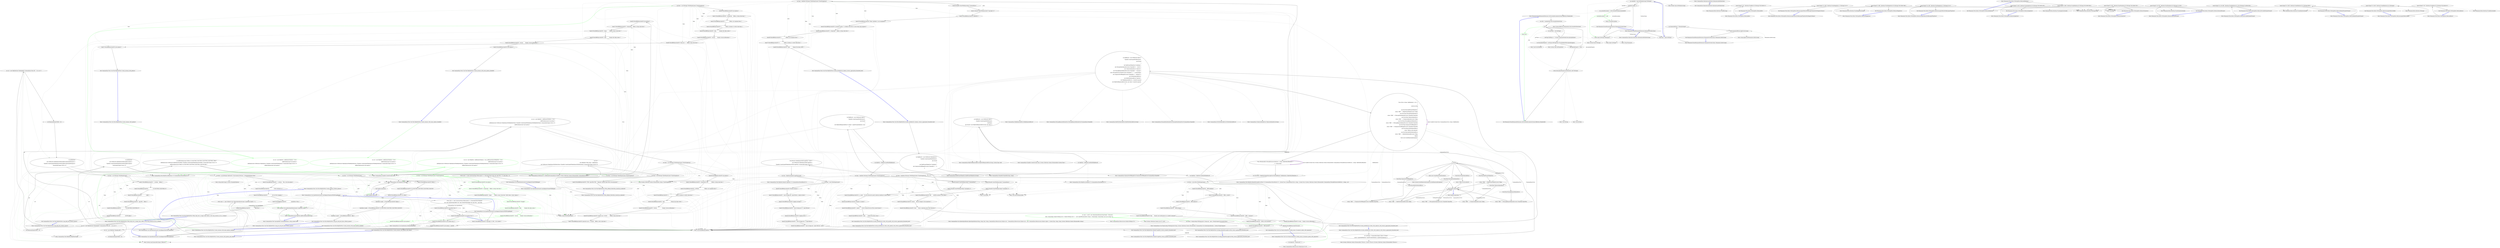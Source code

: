 digraph  {
d2 [label="var specs = new[] { new OptionSpecification(string.Empty, ''string-seq'',\r\n                false, string.Empty, Maybe.Nothing<int>(), Maybe.Nothing<int>(), '.', null, typeof(IEnumerable<string>), string.Empty, string.Empty, new List<string>())}", span="18-19", cluster="CommandLine.Tests.Unit.Core.NameLookupTests.Lookup_name_of_sequence_option_with_separator()", color=green, community=0];
d1 [label="var expected = Maybe.Just(''.'')", span="17-17", cluster="CommandLine.Tests.Unit.Core.NameLookupTests.Lookup_name_of_sequence_option_with_separator()"];
d3 [label="var result = NameLookup.WithSeparator(''string-seq'', specs, StringComparer.InvariantCulture)", span="22-22", cluster="CommandLine.Tests.Unit.Core.NameLookupTests.Lookup_name_of_sequence_option_with_separator()"];
d7 [label="Entry CommandLine.Core.OptionSpecification.OptionSpecification(string, string, bool, string, CommandLine.Infrastructure.Maybe<int>, CommandLine.Infrastructure.Maybe<int>, char, CommandLine.Infrastructure.Maybe<object>, System.Type, string, string, System.Collections.Generic.IEnumerable<string>)", span="17-17", cluster="CommandLine.Core.OptionSpecification.OptionSpecification(string, string, bool, string, CommandLine.Infrastructure.Maybe<int>, CommandLine.Infrastructure.Maybe<int>, char, CommandLine.Infrastructure.Maybe<object>, System.Type, string, string, System.Collections.Generic.IEnumerable<string>)"];
d8 [label="Entry CommandLine.Infrastructure.Maybe.Nothing<T>()", span="63-63", cluster="CommandLine.Infrastructure.Maybe.Nothing<T>()"];
d9 [label="Entry System.Collections.Generic.List<T>.List()", span="0-0", cluster="System.Collections.Generic.List<T>.List()"];
d0 [label="Entry CommandLine.Tests.Unit.Core.NameLookupTests.Lookup_name_of_sequence_option_with_separator()", span="14-14", cluster="CommandLine.Tests.Unit.Core.NameLookupTests.Lookup_name_of_sequence_option_with_separator()"];
d6 [label="Entry CommandLine.Infrastructure.Maybe.Just<T>(T)", span="68-68", cluster="CommandLine.Infrastructure.Maybe.Just<T>(T)"];
d4 [label="expected.ShouldBeEquivalentTo(result)", span="25-25", cluster="CommandLine.Tests.Unit.Core.NameLookupTests.Lookup_name_of_sequence_option_with_separator()"];
d10 [label="Entry CommandLine.Core.NameLookup.WithSeparator(string, System.Collections.Generic.IEnumerable<CommandLine.Core.OptionSpecification>, System.StringComparer)", span="16-16", cluster="CommandLine.Core.NameLookup.WithSeparator(string, System.Collections.Generic.IEnumerable<CommandLine.Core.OptionSpecification>, System.StringComparer)"];
d5 [label="Exit CommandLine.Tests.Unit.Core.NameLookupTests.Lookup_name_of_sequence_option_with_separator()", span="14-14", cluster="CommandLine.Tests.Unit.Core.NameLookupTests.Lookup_name_of_sequence_option_with_separator()"];
d11 [label="Entry Unk.ShouldBeEquivalentTo", span="", cluster="Unk.ShouldBeEquivalentTo"];
m1_50 [label="Entry CommandLine.Tests.Unit.Text.HelpTextTests.Create_instance_with_enum_options_disabled()", span="93-93", cluster="CommandLine.Tests.Unit.Text.HelpTextTests.Create_instance_with_enum_options_disabled()", file="SpecificationExtensions.cs"];
m1_51 [label="var sut = new HelpText { AddDashesToOption = true }\r\n                .AddPreOptionsLine(''pre-options'')\r\n                .AddOptions(new NotParsed<FakeOptionsWithHelpTextEnum>(TypeInfo.Create(typeof(FakeOptionsWithHelpTextEnum)), Enumerable.Empty<Error>()))\r\n                .AddPostOptionsLine(''post-options'')", span="97-100", cluster="CommandLine.Tests.Unit.Text.HelpTextTests.Create_instance_with_enum_options_disabled()", color=green, community=0, file="SpecificationExtensions.cs"];
m1_52 [label="var lines = sut.ToString().ToNotEmptyLines().TrimStringArray()", span="104-104", cluster="CommandLine.Tests.Unit.Text.HelpTextTests.Create_instance_with_enum_options_disabled()", file="SpecificationExtensions.cs"];
m1_53 [label="lines[0].ShouldBeEquivalentTo(''pre-options'')", span="105-105", cluster="CommandLine.Tests.Unit.Text.HelpTextTests.Create_instance_with_enum_options_disabled()", file="SpecificationExtensions.cs"];
m1_54 [label="lines[1].ShouldBeEquivalentTo(''--stringvalue    Define a string value here.'')", span="106-106", cluster="CommandLine.Tests.Unit.Text.HelpTextTests.Create_instance_with_enum_options_disabled()", file="SpecificationExtensions.cs"];
m1_55 [label="lines[2].ShouldBeEquivalentTo(''--shape          Define a enum value here.'')", span="107-107", cluster="CommandLine.Tests.Unit.Text.HelpTextTests.Create_instance_with_enum_options_disabled()", file="SpecificationExtensions.cs"];
m1_56 [label="lines[3].ShouldBeEquivalentTo(''--help           Display this help screen.'')", span="108-108", cluster="CommandLine.Tests.Unit.Text.HelpTextTests.Create_instance_with_enum_options_disabled()", file="SpecificationExtensions.cs"];
m1_57 [label="lines[4].ShouldBeEquivalentTo(''--version        Display version information.'')", span="109-109", cluster="CommandLine.Tests.Unit.Text.HelpTextTests.Create_instance_with_enum_options_disabled()", file="SpecificationExtensions.cs"];
m1_58 [label="lines[5].ShouldBeEquivalentTo(''post-options'')", span="110-110", cluster="CommandLine.Tests.Unit.Text.HelpTextTests.Create_instance_with_enum_options_disabled()", file="SpecificationExtensions.cs"];
m1_59 [label="Exit CommandLine.Tests.Unit.Text.HelpTextTests.Create_instance_with_enum_options_disabled()", span="93-93", cluster="CommandLine.Tests.Unit.Text.HelpTextTests.Create_instance_with_enum_options_disabled()", file="SpecificationExtensions.cs"];
m1_16 [label="return spec => spec.IsOption() && ((OptionSpecification)spec).LongName.Length == 1;", span="29-29", cluster="CommandLine.Core.SpecificationGuards.GuardAgainstOneCharLongName()", file="SpecificationExtensions.cs"];
m1_126 [label="Entry CommandLine.Text.HelpText.RenderParsingErrorsText<T>(CommandLine.ParserResult<T>, System.Func<CommandLine.Error, string>, System.Func<System.Collections.Generic.IEnumerable<CommandLine.MutuallyExclusiveSetError>, string>, int)", span="403-403", cluster="CommandLine.Text.HelpText.RenderParsingErrorsText<T>(CommandLine.ParserResult<T>, System.Func<CommandLine.Error, string>, System.Func<System.Collections.Generic.IEnumerable<CommandLine.MutuallyExclusiveSetError>, string>, int)", file="SpecificationExtensions.cs"];
m1_22 [label="Entry CommandLine.Tests.Unit.Text.HelpTextTests.Create_instance_with_options()", span="46-46", cluster="CommandLine.Tests.Unit.Text.HelpTextTests.Create_instance_with_options()", file="SpecificationExtensions.cs"];
m1_23 [label="var sut = new HelpText { AddDashesToOption = true }\r\n                .AddPreOptionsLine(''pre-options'')\r\n                .AddOptions(new NotParsed<FakeOptions>(TypeInfo.Create(typeof(FakeOptions)), Enumerable.Empty<Error>()))\r\n                .AddPostOptionsLine(''post-options'')", span="50-53", cluster="CommandLine.Tests.Unit.Text.HelpTextTests.Create_instance_with_options()", color=green, community=0, file="SpecificationExtensions.cs"];
m1_24 [label="var lines = sut.ToString().ToNotEmptyLines().TrimStringArray()", span="57-57", cluster="CommandLine.Tests.Unit.Text.HelpTextTests.Create_instance_with_options()", file="SpecificationExtensions.cs"];
m1_25 [label="lines[0].ShouldBeEquivalentTo(''pre-options'')", span="58-58", cluster="CommandLine.Tests.Unit.Text.HelpTextTests.Create_instance_with_options()", file="SpecificationExtensions.cs"];
m1_26 [label="lines[1].ShouldBeEquivalentTo(''--stringvalue    Define a string value here.'')", span="59-59", cluster="CommandLine.Tests.Unit.Text.HelpTextTests.Create_instance_with_options()", file="SpecificationExtensions.cs"];
m1_27 [label="lines[2].ShouldBeEquivalentTo(''-i               Define a int sequence here.'')", span="60-60", cluster="CommandLine.Tests.Unit.Text.HelpTextTests.Create_instance_with_options()", file="SpecificationExtensions.cs"];
m1_28 [label="lines[3].ShouldBeEquivalentTo(''-x               Define a boolean or switch value here.'')", span="61-61", cluster="CommandLine.Tests.Unit.Text.HelpTextTests.Create_instance_with_options()", file="SpecificationExtensions.cs"];
m1_29 [label="lines[4].ShouldBeEquivalentTo(''--help           Display this help screen.'')", span="62-62", cluster="CommandLine.Tests.Unit.Text.HelpTextTests.Create_instance_with_options()", file="SpecificationExtensions.cs"];
m1_30 [label="lines[5].ShouldBeEquivalentTo(''--version        Display version information.'')", span="63-63", cluster="CommandLine.Tests.Unit.Text.HelpTextTests.Create_instance_with_options()", file="SpecificationExtensions.cs"];
m1_31 [label="lines[6].ShouldBeEquivalentTo(''value pos. 0     Define a long value here.'')", span="64-64", cluster="CommandLine.Tests.Unit.Text.HelpTextTests.Create_instance_with_options()", file="SpecificationExtensions.cs"];
m1_32 [label="lines[7].ShouldBeEquivalentTo(''post-options'')", span="65-65", cluster="CommandLine.Tests.Unit.Text.HelpTextTests.Create_instance_with_options()", file="SpecificationExtensions.cs"];
m1_33 [label="Exit CommandLine.Tests.Unit.Text.HelpTextTests.Create_instance_with_options()", span="46-46", cluster="CommandLine.Tests.Unit.Text.HelpTextTests.Create_instance_with_options()", file="SpecificationExtensions.cs"];
m1_66 [label="Entry CommandLine.Tests.Unit.Text.HelpTextTests.When_help_text_is_longer_than_width_it_will_wrap_around_as_if_in_a_column()", span="131-131", cluster="CommandLine.Tests.Unit.Text.HelpTextTests.When_help_text_is_longer_than_width_it_will_wrap_around_as_if_in_a_column()", file="SpecificationExtensions.cs"];
m1_69 [label="sut.AddOptions(\r\n                new NotParsed<FakeOptionsWithLongDescription>(\r\n                    TypeInfo.Create(typeof(FakeOptionsWithLongDescription)),\r\n                    Enumerable.Empty<Error>()))", span="137-140", cluster="CommandLine.Tests.Unit.Text.HelpTextTests.When_help_text_is_longer_than_width_it_will_wrap_around_as_if_in_a_column()", file="SpecificationExtensions.cs"];
m1_70 [label="var lines = sut.ToString().Split(new[] { Environment.NewLine }, StringSplitOptions.None)", span="143-143", cluster="CommandLine.Tests.Unit.Text.HelpTextTests.When_help_text_is_longer_than_width_it_will_wrap_around_as_if_in_a_column()", file="SpecificationExtensions.cs"];
m1_71 [label="lines[2].ShouldBeEquivalentTo(''  v, verbose    This is the description'')", span="144-144", cluster="CommandLine.Tests.Unit.Text.HelpTextTests.When_help_text_is_longer_than_width_it_will_wrap_around_as_if_in_a_column()", file="SpecificationExtensions.cs"];
m1_72 [label="lines[3].ShouldBeEquivalentTo(''                of the verbosity to '')", span="146-146", cluster="CommandLine.Tests.Unit.Text.HelpTextTests.When_help_text_is_longer_than_width_it_will_wrap_around_as_if_in_a_column()", file="SpecificationExtensions.cs"];
m1_73 [label="lines[4].ShouldBeEquivalentTo(''                test out the wrapping '')", span="147-147", cluster="CommandLine.Tests.Unit.Text.HelpTextTests.When_help_text_is_longer_than_width_it_will_wrap_around_as_if_in_a_column()", file="SpecificationExtensions.cs"];
m1_74 [label="lines[5].ShouldBeEquivalentTo(''                capabilities of the '')", span="148-148", cluster="CommandLine.Tests.Unit.Text.HelpTextTests.When_help_text_is_longer_than_width_it_will_wrap_around_as_if_in_a_column()", file="SpecificationExtensions.cs"];
m1_75 [label="lines[6].ShouldBeEquivalentTo(''                Help Text.'')", span="149-149", cluster="CommandLine.Tests.Unit.Text.HelpTextTests.When_help_text_is_longer_than_width_it_will_wrap_around_as_if_in_a_column()", file="SpecificationExtensions.cs"];
m1_67 [label="var sut = new HelpText(new HeadingInfo(''CommandLine.Tests.dll'', ''1.9.4.131''))", span="135-135", cluster="CommandLine.Tests.Unit.Text.HelpTextTests.When_help_text_is_longer_than_width_it_will_wrap_around_as_if_in_a_column()", file="SpecificationExtensions.cs"];
m1_68 [label="sut.MaximumDisplayWidth = 40", span="136-136", cluster="CommandLine.Tests.Unit.Text.HelpTextTests.When_help_text_is_longer_than_width_it_will_wrap_around_as_if_in_a_column()", file="SpecificationExtensions.cs"];
m1_76 [label="Exit CommandLine.Tests.Unit.Text.HelpTextTests.When_help_text_is_longer_than_width_it_will_wrap_around_as_if_in_a_column()", span="131-131", cluster="CommandLine.Tests.Unit.Text.HelpTextTests.When_help_text_is_longer_than_width_it_will_wrap_around_as_if_in_a_column()", file="SpecificationExtensions.cs"];
m1_217 [label="Entry CommandLine.Text.HelpText.RenderUsageText<T>(CommandLine.ParserResult<T>)", span="439-439", cluster="CommandLine.Text.HelpText.RenderUsageText<T>(CommandLine.ParserResult<T>)", file="SpecificationExtensions.cs"];
m1_78 [label="Entry CommandLine.Tests.Unit.Text.HelpTextTests.Long_help_text_without_spaces()", span="154-154", cluster="CommandLine.Tests.Unit.Text.HelpTextTests.Long_help_text_without_spaces()", file="SpecificationExtensions.cs"];
m1_81 [label="sut.AddOptions(\r\n                new NotParsed<FakeOptionsWithLongDescriptionAndNoSpaces>(\r\n                    TypeInfo.Create(typeof(FakeOptionsWithLongDescriptionAndNoSpaces)),\r\n                    Enumerable.Empty<Error>()))", span="160-163", cluster="CommandLine.Tests.Unit.Text.HelpTextTests.Long_help_text_without_spaces()", file="SpecificationExtensions.cs"];
m1_82 [label="var lines = sut.ToString().ToNotEmptyLines()", span="166-166", cluster="CommandLine.Tests.Unit.Text.HelpTextTests.Long_help_text_without_spaces()", file="SpecificationExtensions.cs"];
m1_83 [label="lines[1].ShouldBeEquivalentTo(''  v, verbose    Before '')", span="167-167", cluster="CommandLine.Tests.Unit.Text.HelpTextTests.Long_help_text_without_spaces()", file="SpecificationExtensions.cs"];
m1_84 [label="lines[2].ShouldBeEquivalentTo(''                012345678901234567890123'')", span="168-168", cluster="CommandLine.Tests.Unit.Text.HelpTextTests.Long_help_text_without_spaces()", file="SpecificationExtensions.cs"];
m1_85 [label="lines[3].ShouldBeEquivalentTo(''                After'')", span="169-169", cluster="CommandLine.Tests.Unit.Text.HelpTextTests.Long_help_text_without_spaces()", file="SpecificationExtensions.cs"];
m1_86 [label="lines[4].ShouldBeEquivalentTo(''  input-file    Before '')", span="170-170", cluster="CommandLine.Tests.Unit.Text.HelpTextTests.Long_help_text_without_spaces()", file="SpecificationExtensions.cs"];
m1_87 [label="lines[5].ShouldBeEquivalentTo(''                012345678901234567890123'')", span="171-171", cluster="CommandLine.Tests.Unit.Text.HelpTextTests.Long_help_text_without_spaces()", file="SpecificationExtensions.cs"];
m1_88 [label="lines[6].ShouldBeEquivalentTo(''                456789 After'')", span="172-172", cluster="CommandLine.Tests.Unit.Text.HelpTextTests.Long_help_text_without_spaces()", file="SpecificationExtensions.cs"];
m1_79 [label="var sut = new HelpText(new HeadingInfo(''CommandLine.Tests.dll'', ''1.9.4.131''))", span="158-158", cluster="CommandLine.Tests.Unit.Text.HelpTextTests.Long_help_text_without_spaces()", file="SpecificationExtensions.cs"];
m1_80 [label="sut.MaximumDisplayWidth = 40", span="159-159", cluster="CommandLine.Tests.Unit.Text.HelpTextTests.Long_help_text_without_spaces()", file="SpecificationExtensions.cs"];
m1_89 [label="Exit CommandLine.Tests.Unit.Text.HelpTextTests.Long_help_text_without_spaces()", span="154-154", cluster="CommandLine.Tests.Unit.Text.HelpTextTests.Long_help_text_without_spaces()", file="SpecificationExtensions.cs"];
m1_116 [label="Entry CommandLine.BadFormatTokenError.BadFormatTokenError(string)", span="196-196", cluster="CommandLine.BadFormatTokenError.BadFormatTokenError(string)", file="SpecificationExtensions.cs"];
m1_192 [label="Entry CommandLine.Tests.Unit.Text.HelpTextTests.Create_instance_with_options_and_values()", span="342-342", cluster="CommandLine.Tests.Unit.Text.HelpTextTests.Create_instance_with_options_and_values()", file="SpecificationExtensions.cs"];
m1_193 [label="var sut = new HelpText { AddDashesToOption = true }\r\n                .AddPreOptionsLine(''pre-options'')\r\n                .AddOptions(new NotParsed<FakeOptionsWithHelpTextValue>(TypeInfo.Create(typeof(FakeOptionsWithHelpTextValue)), Enumerable.Empty<Error>()))\r\n                .AddPostOptionsLine(''post-options'')", span="346-349", cluster="CommandLine.Tests.Unit.Text.HelpTextTests.Create_instance_with_options_and_values()", file="SpecificationExtensions.cs"];
m1_194 [label="var lines = sut.ToString().ToNotEmptyLines().TrimStringArray()", span="353-353", cluster="CommandLine.Tests.Unit.Text.HelpTextTests.Create_instance_with_options_and_values()", file="SpecificationExtensions.cs"];
m1_195 [label="lines[0].ShouldBeEquivalentTo(''pre-options'')", span="354-354", cluster="CommandLine.Tests.Unit.Text.HelpTextTests.Create_instance_with_options_and_values()", file="SpecificationExtensions.cs"];
m1_196 [label="lines[1].ShouldBeEquivalentTo(''--stringvalue=STR            Define a string value here.'')", span="355-355", cluster="CommandLine.Tests.Unit.Text.HelpTextTests.Create_instance_with_options_and_values()", file="SpecificationExtensions.cs"];
m1_197 [label="lines[2].ShouldBeEquivalentTo(''-i INTSEQ                    Define a int sequence here.'')", span="356-356", cluster="CommandLine.Tests.Unit.Text.HelpTextTests.Create_instance_with_options_and_values()", file="SpecificationExtensions.cs"];
m1_198 [label="lines[3].ShouldBeEquivalentTo(''-x                           Define a boolean or switch value here.'')", span="357-357", cluster="CommandLine.Tests.Unit.Text.HelpTextTests.Create_instance_with_options_and_values()", file="SpecificationExtensions.cs"];
m1_199 [label="lines[4].ShouldBeEquivalentTo(''--help                       Display this help screen.'')", span="358-358", cluster="CommandLine.Tests.Unit.Text.HelpTextTests.Create_instance_with_options_and_values()", file="SpecificationExtensions.cs"];
m1_200 [label="lines[5].ShouldBeEquivalentTo(''--version                    Display version information.'')", span="359-359", cluster="CommandLine.Tests.Unit.Text.HelpTextTests.Create_instance_with_options_and_values()", file="SpecificationExtensions.cs"];
m1_201 [label="lines[6].ShouldBeEquivalentTo(''number (pos. 0) NUM          Define a long value here.'')", span="360-360", cluster="CommandLine.Tests.Unit.Text.HelpTextTests.Create_instance_with_options_and_values()", file="SpecificationExtensions.cs"];
m1_202 [label="lines[7].ShouldBeEquivalentTo(''paintcolor (pos. 1) COLOR    Define a color value here.'')", span="361-361", cluster="CommandLine.Tests.Unit.Text.HelpTextTests.Create_instance_with_options_and_values()", file="SpecificationExtensions.cs"];
m1_203 [label="lines[8].ShouldBeEquivalentTo(''post-options'', lines[8])", span="362-362", cluster="CommandLine.Tests.Unit.Text.HelpTextTests.Create_instance_with_options_and_values()", file="SpecificationExtensions.cs"];
m1_204 [label="Exit CommandLine.Tests.Unit.Text.HelpTextTests.Create_instance_with_options_and_values()", span="342-342", cluster="CommandLine.Tests.Unit.Text.HelpTextTests.Create_instance_with_options_and_values()", file="SpecificationExtensions.cs"];
m1_149 [label="Entry CommandLine.Tests.Unit.Text.HelpTextTests.Invoke_AutoBuild_for_Options_returns_appropriate_formatted_text()", span="260-260", cluster="CommandLine.Tests.Unit.Text.HelpTextTests.Invoke_AutoBuild_for_Options_returns_appropriate_formatted_text()", file="SpecificationExtensions.cs"];
m1_150 [label="var fakeResult = new NotParsed<FakeOptions>(\r\n                TypeInfo.Create(typeof(FakeOptions)),\r\n                new Error[]\r\n                    {\r\n                        new BadFormatTokenError(''badtoken''),\r\n                        new SequenceOutOfRangeError(new NameInfo(''i'', ''''))\r\n                    })", span="263-269", cluster="CommandLine.Tests.Unit.Text.HelpTextTests.Invoke_AutoBuild_for_Options_returns_appropriate_formatted_text()", file="SpecificationExtensions.cs"];
m1_152 [label="var lines = helpText.ToString().ToNotEmptyLines().TrimStringArray()", span="275-275", cluster="CommandLine.Tests.Unit.Text.HelpTextTests.Invoke_AutoBuild_for_Options_returns_appropriate_formatted_text()", file="SpecificationExtensions.cs"];
m1_155 [label="lines[2].ShouldBeEquivalentTo(''ERROR(S):'')", span="278-278", cluster="CommandLine.Tests.Unit.Text.HelpTextTests.Invoke_AutoBuild_for_Options_returns_appropriate_formatted_text()", file="SpecificationExtensions.cs"];
m1_156 [label="lines[3].ShouldBeEquivalentTo(''Token 'badtoken' is not recognized.'')", span="279-279", cluster="CommandLine.Tests.Unit.Text.HelpTextTests.Invoke_AutoBuild_for_Options_returns_appropriate_formatted_text()", file="SpecificationExtensions.cs"];
m1_157 [label="lines[4].ShouldBeEquivalentTo(''A sequence option 'i' is defined with fewer or more items than required.'')", span="280-280", cluster="CommandLine.Tests.Unit.Text.HelpTextTests.Invoke_AutoBuild_for_Options_returns_appropriate_formatted_text()", file="SpecificationExtensions.cs"];
m1_158 [label="lines[5].ShouldBeEquivalentTo(''--stringvalue    Define a string value here.'')", span="281-281", cluster="CommandLine.Tests.Unit.Text.HelpTextTests.Invoke_AutoBuild_for_Options_returns_appropriate_formatted_text()", file="SpecificationExtensions.cs"];
m1_159 [label="lines[6].ShouldBeEquivalentTo(''-i               Define a int sequence here.'')", span="282-282", cluster="CommandLine.Tests.Unit.Text.HelpTextTests.Invoke_AutoBuild_for_Options_returns_appropriate_formatted_text()", file="SpecificationExtensions.cs"];
m1_160 [label="lines[7].ShouldBeEquivalentTo(''-x               Define a boolean or switch value here.'')", span="283-283", cluster="CommandLine.Tests.Unit.Text.HelpTextTests.Invoke_AutoBuild_for_Options_returns_appropriate_formatted_text()", file="SpecificationExtensions.cs"];
m1_161 [label="lines[8].ShouldBeEquivalentTo(''--help           Display this help screen.'')", span="284-284", cluster="CommandLine.Tests.Unit.Text.HelpTextTests.Invoke_AutoBuild_for_Options_returns_appropriate_formatted_text()", file="SpecificationExtensions.cs"];
m1_151 [label="var helpText = HelpText.AutoBuild(fakeResult)", span="272-272", cluster="CommandLine.Tests.Unit.Text.HelpTextTests.Invoke_AutoBuild_for_Options_returns_appropriate_formatted_text()", file="SpecificationExtensions.cs"];
m1_153 [label="lines[0].Should().StartWithEquivalent(''CommandLine'')", span="276-276", cluster="CommandLine.Tests.Unit.Text.HelpTextTests.Invoke_AutoBuild_for_Options_returns_appropriate_formatted_text()", file="SpecificationExtensions.cs"];
m1_154 [label="lines[1].Should().StartWithEquivalent(''Copyright (c)'')", span="277-277", cluster="CommandLine.Tests.Unit.Text.HelpTextTests.Invoke_AutoBuild_for_Options_returns_appropriate_formatted_text()", file="SpecificationExtensions.cs"];
m1_162 [label="Exit CommandLine.Tests.Unit.Text.HelpTextTests.Invoke_AutoBuild_for_Options_returns_appropriate_formatted_text()", span="260-260", cluster="CommandLine.Tests.Unit.Text.HelpTextTests.Invoke_AutoBuild_for_Options_returns_appropriate_formatted_text()", file="SpecificationExtensions.cs"];
m1_77 [label="Entry string.Split(string[], System.StringSplitOptions)", span="0-0", cluster="string.Split(string[], System.StringSplitOptions)", file="SpecificationExtensions.cs"];
m1_39 [label="Entry CommandLine.Tests.Unit.Text.HelpTextTests.Create_instance_with_enum_options_enabled()", span="70-70", cluster="CommandLine.Tests.Unit.Text.HelpTextTests.Create_instance_with_enum_options_enabled()", file="SpecificationExtensions.cs"];
m1_40 [label="var sut = new HelpText { AddDashesToOption = true, AddEnumValuesToHelpText = true }\r\n                .AddPreOptionsLine(''pre-options'')\r\n                .AddOptions(new NotParsed<FakeOptionsWithHelpTextEnum>(TypeInfo.Create(typeof(FakeOptionsWithHelpTextEnum)), Enumerable.Empty<Error>()))\r\n                .AddPostOptionsLine(''post-options'')", span="74-77", cluster="CommandLine.Tests.Unit.Text.HelpTextTests.Create_instance_with_enum_options_enabled()", color=green, community=0, file="SpecificationExtensions.cs"];
m1_41 [label="var lines = sut.ToString().ToNotEmptyLines().TrimStringArray()", span="81-81", cluster="CommandLine.Tests.Unit.Text.HelpTextTests.Create_instance_with_enum_options_enabled()", color=green, community=0, file="SpecificationExtensions.cs"];
m1_42 [label="lines[0].ShouldBeEquivalentTo(''pre-options'')", span="82-82", cluster="CommandLine.Tests.Unit.Text.HelpTextTests.Create_instance_with_enum_options_enabled()", color=green, community=0, file="SpecificationExtensions.cs"];
m1_43 [label="lines[1].ShouldBeEquivalentTo(''--stringvalue    Define a string value here.'')", span="83-83", cluster="CommandLine.Tests.Unit.Text.HelpTextTests.Create_instance_with_enum_options_enabled()", color=green, community=0, file="SpecificationExtensions.cs"];
m1_44 [label="lines[2].ShouldBeEquivalentTo(''--shape          Define a enum value here. Valid values: Circle, Square,'')", span="84-84", cluster="CommandLine.Tests.Unit.Text.HelpTextTests.Create_instance_with_enum_options_enabled()", file="SpecificationExtensions.cs"];
m1_45 [label="lines[3].ShouldBeEquivalentTo(''Triangle'')", span="85-85", cluster="CommandLine.Tests.Unit.Text.HelpTextTests.Create_instance_with_enum_options_enabled()", color=green, community=0, file="SpecificationExtensions.cs"];
m1_46 [label="lines[4].ShouldBeEquivalentTo(''--help           Display this help screen.'')", span="86-86", cluster="CommandLine.Tests.Unit.Text.HelpTextTests.Create_instance_with_enum_options_enabled()", color=green, community=0, file="SpecificationExtensions.cs"];
m1_47 [label="lines[5].ShouldBeEquivalentTo(''--version        Display version information.'')", span="87-87", cluster="CommandLine.Tests.Unit.Text.HelpTextTests.Create_instance_with_enum_options_enabled()", color=green, community=0, file="SpecificationExtensions.cs"];
m1_48 [label="lines[6].ShouldBeEquivalentTo(''post-options'')", span="88-88", cluster="CommandLine.Tests.Unit.Text.HelpTextTests.Create_instance_with_enum_options_enabled()", color=green, community=0, file="SpecificationExtensions.cs"];
m1_49 [label="Exit CommandLine.Tests.Unit.Text.HelpTextTests.Create_instance_with_enum_options_enabled()", span="70-70", cluster="CommandLine.Tests.Unit.Text.HelpTextTests.Create_instance_with_enum_options_enabled()", file="SpecificationExtensions.cs"];
m1_177 [label="Entry CommandLine.Tests.Unit.Text.HelpTextTests.Invoke_AutoBuild_for_Verbs_with_unknown_verb_returns_appropriate_formatted_text()", span="315-315", cluster="CommandLine.Tests.Unit.Text.HelpTextTests.Invoke_AutoBuild_for_Verbs_with_unknown_verb_returns_appropriate_formatted_text()", file="SpecificationExtensions.cs"];
m1_179 [label="var fakeResult = new NotParsed<object>(\r\n                TypeInfo.Create(typeof(NullInstance),\r\n                    verbTypes),\r\n                new Error[] { new HelpVerbRequestedError(null, null, false) })", span="320-323", cluster="CommandLine.Tests.Unit.Text.HelpTextTests.Invoke_AutoBuild_for_Verbs_with_unknown_verb_returns_appropriate_formatted_text()", file="SpecificationExtensions.cs"];
m1_178 [label="var verbTypes = Enumerable.Empty<Type>().Concat(\r\n                new[] { typeof(AddOptions), typeof(CommitOptions), typeof(CloneOptions) })", span="318-319", cluster="CommandLine.Tests.Unit.Text.HelpTextTests.Invoke_AutoBuild_for_Verbs_with_unknown_verb_returns_appropriate_formatted_text()", file="SpecificationExtensions.cs"];
m1_181 [label="var lines = helpText.ToString().ToNotEmptyLines().TrimStringArray()", span="329-329", cluster="CommandLine.Tests.Unit.Text.HelpTextTests.Invoke_AutoBuild_for_Verbs_with_unknown_verb_returns_appropriate_formatted_text()", file="SpecificationExtensions.cs"];
m1_184 [label="lines[2].ShouldBeEquivalentTo(''add        Add file contents to the index.'')", span="333-333", cluster="CommandLine.Tests.Unit.Text.HelpTextTests.Invoke_AutoBuild_for_Verbs_with_unknown_verb_returns_appropriate_formatted_text()", file="SpecificationExtensions.cs"];
m1_185 [label="lines[3].ShouldBeEquivalentTo(''commit     Record changes to the repository.'')", span="334-334", cluster="CommandLine.Tests.Unit.Text.HelpTextTests.Invoke_AutoBuild_for_Verbs_with_unknown_verb_returns_appropriate_formatted_text()", file="SpecificationExtensions.cs"];
m1_186 [label="lines[4].ShouldBeEquivalentTo(''clone      Clone a repository into a new directory.'')", span="335-335", cluster="CommandLine.Tests.Unit.Text.HelpTextTests.Invoke_AutoBuild_for_Verbs_with_unknown_verb_returns_appropriate_formatted_text()", file="SpecificationExtensions.cs"];
m1_187 [label="lines[5].ShouldBeEquivalentTo(''help       Display more information on a specific command.'')", span="336-336", cluster="CommandLine.Tests.Unit.Text.HelpTextTests.Invoke_AutoBuild_for_Verbs_with_unknown_verb_returns_appropriate_formatted_text()", file="SpecificationExtensions.cs"];
m1_188 [label="lines[6].ShouldBeEquivalentTo(''version    Display version information.'')", span="337-337", cluster="CommandLine.Tests.Unit.Text.HelpTextTests.Invoke_AutoBuild_for_Verbs_with_unknown_verb_returns_appropriate_formatted_text()", file="SpecificationExtensions.cs"];
m1_180 [label="var helpText = HelpText.AutoBuild(fakeResult)", span="326-326", cluster="CommandLine.Tests.Unit.Text.HelpTextTests.Invoke_AutoBuild_for_Verbs_with_unknown_verb_returns_appropriate_formatted_text()", file="SpecificationExtensions.cs"];
m1_182 [label="lines[0].Should().StartWithEquivalent(''CommandLine'')", span="331-331", cluster="CommandLine.Tests.Unit.Text.HelpTextTests.Invoke_AutoBuild_for_Verbs_with_unknown_verb_returns_appropriate_formatted_text()", file="SpecificationExtensions.cs"];
m1_183 [label="lines[1].Should().StartWithEquivalent(''Copyright (c)'')", span="332-332", cluster="CommandLine.Tests.Unit.Text.HelpTextTests.Invoke_AutoBuild_for_Verbs_with_unknown_verb_returns_appropriate_formatted_text()", file="SpecificationExtensions.cs"];
m1_189 [label="Exit CommandLine.Tests.Unit.Text.HelpTextTests.Invoke_AutoBuild_for_Verbs_with_unknown_verb_returns_appropriate_formatted_text()", span="315-315", cluster="CommandLine.Tests.Unit.Text.HelpTextTests.Invoke_AutoBuild_for_Verbs_with_unknown_verb_returns_appropriate_formatted_text()", file="SpecificationExtensions.cs"];
m1_90 [label="Entry CommandLine.Tests.Unit.Text.HelpTextTests.Long_pre_and_post_lines_without_spaces()", span="177-177", cluster="CommandLine.Tests.Unit.Text.HelpTextTests.Long_pre_and_post_lines_without_spaces()", file="SpecificationExtensions.cs"];
m1_93 [label="sut.AddPreOptionsLine(''Before 0123456789012345678901234567890123456789012 After'')\r\n                .AddOptions(new NotParsed<FakeOptionsForHelp>(TypeInfo.Create(typeof(FakeOptionsForHelp)), Enumerable.Empty<Error>()))\r\n                .AddPostOptionsLine(''Before 0123456789012345678901234567890123456789 After'')", span="183-185", cluster="CommandLine.Tests.Unit.Text.HelpTextTests.Long_pre_and_post_lines_without_spaces()", file="SpecificationExtensions.cs"];
m1_94 [label="var lines = sut.ToString().ToNotEmptyLines()", span="188-188", cluster="CommandLine.Tests.Unit.Text.HelpTextTests.Long_pre_and_post_lines_without_spaces()", file="SpecificationExtensions.cs"];
m1_95 [label="lines[1].ShouldBeEquivalentTo(''Before '')", span="189-189", cluster="CommandLine.Tests.Unit.Text.HelpTextTests.Long_pre_and_post_lines_without_spaces()", file="SpecificationExtensions.cs"];
m1_96 [label="lines[2].ShouldBeEquivalentTo(''0123456789012345678901234567890123456789'')", span="190-190", cluster="CommandLine.Tests.Unit.Text.HelpTextTests.Long_pre_and_post_lines_without_spaces()", file="SpecificationExtensions.cs"];
m1_97 [label="lines[3].ShouldBeEquivalentTo(''012 After'')", span="191-191", cluster="CommandLine.Tests.Unit.Text.HelpTextTests.Long_pre_and_post_lines_without_spaces()", file="SpecificationExtensions.cs"];
m1_98 [label="lines[lines.Length - 3].ShouldBeEquivalentTo(''Before '')", span="192-192", cluster="CommandLine.Tests.Unit.Text.HelpTextTests.Long_pre_and_post_lines_without_spaces()", file="SpecificationExtensions.cs"];
m1_99 [label="lines[lines.Length - 2].ShouldBeEquivalentTo(''0123456789012345678901234567890123456789'')", span="193-193", cluster="CommandLine.Tests.Unit.Text.HelpTextTests.Long_pre_and_post_lines_without_spaces()", file="SpecificationExtensions.cs"];
m1_100 [label="lines[lines.Length - 1].ShouldBeEquivalentTo('' After'')", span="194-194", cluster="CommandLine.Tests.Unit.Text.HelpTextTests.Long_pre_and_post_lines_without_spaces()", file="SpecificationExtensions.cs"];
m1_91 [label="var sut = new HelpText(''Heading Info.'')", span="181-181", cluster="CommandLine.Tests.Unit.Text.HelpTextTests.Long_pre_and_post_lines_without_spaces()", file="SpecificationExtensions.cs"];
m1_92 [label="sut.MaximumDisplayWidth = 40", span="182-182", cluster="CommandLine.Tests.Unit.Text.HelpTextTests.Long_pre_and_post_lines_without_spaces()", file="SpecificationExtensions.cs"];
m1_101 [label="Exit CommandLine.Tests.Unit.Text.HelpTextTests.Long_pre_and_post_lines_without_spaces()", span="177-177", cluster="CommandLine.Tests.Unit.Text.HelpTextTests.Long_pre_and_post_lines_without_spaces()", file="SpecificationExtensions.cs"];
m1_120 [label="Entry CommandLine.MissingRequiredOptionError.MissingRequiredOptionError(CommandLine.NameInfo)", span="291-291", cluster="CommandLine.MissingRequiredOptionError.MissingRequiredOptionError(CommandLine.NameInfo)", file="SpecificationExtensions.cs"];
m1_0 [label="Entry CommandLine.Core.SpecificationGuards.GuardAgainstScalarWithRange()", span="16-16", cluster="CommandLine.Core.SpecificationGuards.GuardAgainstScalarWithRange()", file="SpecificationExtensions.cs"];
m1_1 [label="return spec => spec.ConversionType.ToDescriptor() == DescriptorType.Scalar && (spec.Min > 0 || spec.Max > 0);", span="18-18", cluster="CommandLine.Core.SpecificationGuards.GuardAgainstScalarWithRange()", file="SpecificationExtensions.cs"];
m1_2 [label="Exit CommandLine.Core.SpecificationGuards.GuardAgainstScalarWithRange()", span="16-16", cluster="CommandLine.Core.SpecificationGuards.GuardAgainstScalarWithRange()", file="SpecificationExtensions.cs"];
m1_145 [label="Entry System.InvalidOperationException.InvalidOperationException()", span="0-0", cluster="System.InvalidOperationException.InvalidOperationException()", file="SpecificationExtensions.cs"];
m1_36 [label="Entry System.Linq.Enumerable.Empty<TResult>()", span="0-0", cluster="System.Linq.Enumerable.Empty<TResult>()", file="SpecificationExtensions.cs"];
m1_38 [label="Entry System.Collections.Generic.IEnumerable<string>.TrimStringArray()", span="15-15", cluster="System.Collections.Generic.IEnumerable<string>.TrimStringArray()", file="SpecificationExtensions.cs"];
m1_34 [label="Entry CommandLine.NotParsed<T>.NotParsed(CommandLine.TypeInfo, System.Collections.Generic.IEnumerable<CommandLine.Error>)", span="163-163", cluster="CommandLine.NotParsed<T>.NotParsed(CommandLine.TypeInfo, System.Collections.Generic.IEnumerable<CommandLine.Error>)", file="SpecificationExtensions.cs"];
m1_123 [label="Entry CommandLine.BadVerbSelectedError.BadVerbSelectedError(string)", span="357-357", cluster="CommandLine.BadVerbSelectedError.BadVerbSelectedError(string)", file="SpecificationExtensions.cs"];
m1_3 [label="Entry lambda expression", span="18-18", cluster="lambda expression", file="SpecificationExtensions.cs"];
m1_60 [label="Entry CommandLine.Tests.Unit.Text.HelpTextTests.When_defined_MetaValue_should_be_rendered()", span="115-115", cluster="CommandLine.Tests.Unit.Text.HelpTextTests.When_defined_MetaValue_should_be_rendered()", file="SpecificationExtensions.cs"];
m1_61 [label="var sut =\r\n                new HelpText(''Meta Value.'').AddOptions(\r\n                    new NotParsed<FakeOptionsWithMetaValue>(TypeInfo.Create(typeof(FakeOptionsWithMetaValue)), Enumerable.Empty<Error>()))", span="119-121", cluster="CommandLine.Tests.Unit.Text.HelpTextTests.When_defined_MetaValue_should_be_rendered()", file="SpecificationExtensions.cs"];
m1_62 [label="var lines = sut.ToString().ToNotEmptyLines().TrimStringArray()", span="124-124", cluster="CommandLine.Tests.Unit.Text.HelpTextTests.When_defined_MetaValue_should_be_rendered()", file="SpecificationExtensions.cs"];
m1_63 [label="lines[2].ShouldBeEquivalentTo(''i FILE, input-file=FILE    Required. Specify input FILE to be processed.'')", span="126-126", cluster="CommandLine.Tests.Unit.Text.HelpTextTests.When_defined_MetaValue_should_be_rendered()", file="SpecificationExtensions.cs"];
m1_64 [label="Exit CommandLine.Tests.Unit.Text.HelpTextTests.When_defined_MetaValue_should_be_rendered()", span="115-115", cluster="CommandLine.Tests.Unit.Text.HelpTextTests.When_defined_MetaValue_should_be_rendered()", file="SpecificationExtensions.cs"];
m1_19 [label="spec.IsOption() && ((OptionSpecification)spec).LongName.Length == 1", span="29-29", cluster="lambda expression", file="SpecificationExtensions.cs"];
m1_205 [label="Entry CommandLine.Tests.Unit.Text.HelpTextTests.RenderUsageText_returns_properly_formatted_text()", span="367-367", cluster="CommandLine.Tests.Unit.Text.HelpTextTests.RenderUsageText_returns_properly_formatted_text()", file="SpecificationExtensions.cs"];
m1_206 [label="ParserResult<FakeOptionsWithUsageText> result =\r\n                new NotParsed<FakeOptionsWithUsageText>(\r\n                    TypeInfo.Create(typeof(FakeOptionsWithUsageText)), Enumerable.Empty<Error>())", span="370-372", cluster="CommandLine.Tests.Unit.Text.HelpTextTests.RenderUsageText_returns_properly_formatted_text()", file="SpecificationExtensions.cs"];
m1_208 [label="var lines = text.ToNotEmptyLines()", span="378-378", cluster="CommandLine.Tests.Unit.Text.HelpTextTests.RenderUsageText_returns_properly_formatted_text()", file="SpecificationExtensions.cs"];
m1_209 [label="lines[0].ShouldBeEquivalentTo(''Normal scenario:'')", span="381-381", cluster="CommandLine.Tests.Unit.Text.HelpTextTests.RenderUsageText_returns_properly_formatted_text()", file="SpecificationExtensions.cs"];
m1_210 [label="lines[1].ShouldBeEquivalentTo(''  mono testapp.exe --input file.bin --output out.bin'')", span="382-382", cluster="CommandLine.Tests.Unit.Text.HelpTextTests.RenderUsageText_returns_properly_formatted_text()", file="SpecificationExtensions.cs"];
m1_211 [label="lines[2].ShouldBeEquivalentTo(''Logging warnings:'')", span="383-383", cluster="CommandLine.Tests.Unit.Text.HelpTextTests.RenderUsageText_returns_properly_formatted_text()", file="SpecificationExtensions.cs"];
m1_212 [label="lines[3].ShouldBeEquivalentTo(''  mono testapp.exe -w --input file.bin'')", span="384-384", cluster="CommandLine.Tests.Unit.Text.HelpTextTests.RenderUsageText_returns_properly_formatted_text()", file="SpecificationExtensions.cs"];
m1_213 [label="lines[4].ShouldBeEquivalentTo(''Logging errors:'')", span="385-385", cluster="CommandLine.Tests.Unit.Text.HelpTextTests.RenderUsageText_returns_properly_formatted_text()", file="SpecificationExtensions.cs"];
m1_214 [label="lines[5].ShouldBeEquivalentTo(''  mono testapp.exe -w --input file.bin'')", span="386-386", cluster="CommandLine.Tests.Unit.Text.HelpTextTests.RenderUsageText_returns_properly_formatted_text()", file="SpecificationExtensions.cs"];
m1_215 [label="lines[6].ShouldBeEquivalentTo(''  mono testapp.exe --input=file.bin --warns'')", span="387-387", cluster="CommandLine.Tests.Unit.Text.HelpTextTests.RenderUsageText_returns_properly_formatted_text()", file="SpecificationExtensions.cs"];
m1_207 [label="var text = HelpText.RenderUsageText(result)", span="375-375", cluster="CommandLine.Tests.Unit.Text.HelpTextTests.RenderUsageText_returns_properly_formatted_text()", file="SpecificationExtensions.cs"];
m1_216 [label="Exit CommandLine.Tests.Unit.Text.HelpTextTests.RenderUsageText_returns_properly_formatted_text()", span="367-367", cluster="CommandLine.Tests.Unit.Text.HelpTextTests.RenderUsageText_returns_properly_formatted_text()", file="SpecificationExtensions.cs"];
m1_125 [label="Entry CommandLine.HelpVerbRequestedError.HelpVerbRequestedError(string, System.Type, bool)", span="383-383", cluster="CommandLine.HelpVerbRequestedError.HelpVerbRequestedError(string, System.Type, bool)", file="SpecificationExtensions.cs"];
m1_121 [label="Entry CommandLine.SequenceOutOfRangeError.SequenceOutOfRangeError(CommandLine.NameInfo)", span="335-335", cluster="CommandLine.SequenceOutOfRangeError.SequenceOutOfRangeError(CommandLine.NameInfo)", file="SpecificationExtensions.cs"];
m1_37 [label="Entry CommandLine.Text.HelpText.AddOptions<T>(CommandLine.ParserResult<T>)", span="336-336", cluster="CommandLine.Text.HelpText.AddOptions<T>(CommandLine.ParserResult<T>)", file="SpecificationExtensions.cs"];
m1_127 [label="Entry lambda expression", span="218-239", cluster="lambda expression", file="SpecificationExtensions.cs"];
m1_4 [label="Entry CommandLine.Text.HelpText.ToString()", span="496-496", cluster="CommandLine.Text.HelpText.ToString()", file="SpecificationExtensions.cs"];
m1_5 [label="Exit lambda expression", span="18-18", cluster="lambda expression", file="SpecificationExtensions.cs"];
m1_11 [label="lines[2].ShouldBeEquivalentTo(''pre-options line 1'')", span="38-38", cluster="CommandLine.Tests.Unit.Text.HelpTextTests.Create_instance_without_options()", file="SpecificationExtensions.cs"];
m1_10 [label="lines[1].ShouldBeEquivalentTo(''Copyright (C) 2005 - 2013 Author'')", span="37-37", cluster="CommandLine.Tests.Unit.Text.HelpTextTests.Create_instance_without_options()", file="SpecificationExtensions.cs"];
m1_12 [label="lines[3].ShouldBeEquivalentTo(''pre-options line 2'')", span="39-39", cluster="CommandLine.Tests.Unit.Text.HelpTextTests.Create_instance_without_options()", file="SpecificationExtensions.cs"];
m1_18 [label="Entry CommandLine.Text.CopyrightInfo.CopyrightInfo(bool, string, params int[])", span="60-60", cluster="CommandLine.Text.CopyrightInfo.CopyrightInfo(bool, string, params int[])", file="SpecificationExtensions.cs"];
m1_20 [label="Entry CommandLine.Text.HelpText.AddPostOptionsLine(string)", span="326-326", cluster="CommandLine.Text.HelpText.AddPostOptionsLine(string)", file="SpecificationExtensions.cs"];
m1_128 [label="err.Tag", span="220-220", cluster="lambda expression", file="SpecificationExtensions.cs"];
m1_130 [label="return ''ERR '' + ((BadFormatTokenError)err).Token;", span="223-223", cluster="lambda expression", file="SpecificationExtensions.cs"];
m1_132 [label="return ''ERR '' + ((MissingValueOptionError)err).NameInfo.NameText;", span="225-225", cluster="lambda expression", file="SpecificationExtensions.cs"];
m1_134 [label="return ''ERR '' + ((UnknownOptionError)err).Token;", span="227-227", cluster="lambda expression", file="SpecificationExtensions.cs"];
m1_136 [label="return ''ERR '' + ((MissingRequiredOptionError)err).NameInfo.NameText;", span="229-229", cluster="lambda expression", file="SpecificationExtensions.cs"];
m1_138 [label="return ''ERR '' + ((SequenceOutOfRangeError)err).NameInfo.NameText;", span="231-231", cluster="lambda expression", file="SpecificationExtensions.cs"];
m1_142 [label="return ''ERR '' + ((BadVerbSelectedError)err).Token;", span="235-235", cluster="lambda expression", file="SpecificationExtensions.cs"];
m1_129 [label="ErrorType.BadFormatTokenError", span="222-222", cluster="lambda expression", file="SpecificationExtensions.cs"];
m1_131 [label="ErrorType.MissingValueOptionError", span="224-224", cluster="lambda expression", file="SpecificationExtensions.cs"];
m1_133 [label="ErrorType.UnknownOptionError", span="226-226", cluster="lambda expression", file="SpecificationExtensions.cs"];
m1_135 [label="ErrorType.MissingRequiredOptionError", span="228-228", cluster="lambda expression", file="SpecificationExtensions.cs"];
m1_137 [label="ErrorType.SequenceOutOfRangeError", span="230-230", cluster="lambda expression", file="SpecificationExtensions.cs"];
m1_139 [label="ErrorType.NoVerbSelectedError", span="232-232", cluster="lambda expression", file="SpecificationExtensions.cs"];
m1_141 [label="ErrorType.BadVerbSelectedError", span="234-234", cluster="lambda expression", file="SpecificationExtensions.cs"];
m1_143 [label="throw new InvalidOperationException();", span="237-237", cluster="lambda expression", file="SpecificationExtensions.cs"];
m1_140 [label="return ''ERR no-verb-selected'';", span="233-233", cluster="lambda expression", file="SpecificationExtensions.cs"];
m1_144 [label="Exit lambda expression", span="218-239", cluster="lambda expression", file="SpecificationExtensions.cs"];
m1_191 [label="Entry CommandLine.TypeInfo.Create(System.Type, System.Collections.Generic.IEnumerable<System.Type>)", span="34-34", cluster="CommandLine.TypeInfo.Create(System.Type, System.Collections.Generic.IEnumerable<System.Type>)", file="SpecificationExtensions.cs"];
m1_35 [label="Entry CommandLine.TypeInfo.Create(System.Type)", span="29-29", cluster="CommandLine.TypeInfo.Create(System.Type)", file="SpecificationExtensions.cs"];
m1_65 [label="Entry CommandLine.Text.HelpText.HelpText(string)", span="59-59", cluster="CommandLine.Text.HelpText.HelpText(string)", file="SpecificationExtensions.cs"];
m1_117 [label="Entry CommandLine.MissingValueOptionError.MissingValueOptionError(CommandLine.NameInfo)", span="269-269", cluster="CommandLine.MissingValueOptionError.MissingValueOptionError(CommandLine.NameInfo)", file="SpecificationExtensions.cs"];
m1_164 [label="Entry Unk.Should", span="", cluster="Unk.Should", file="SpecificationExtensions.cs"];
m1_13 [label="lines[4].ShouldBeEquivalentTo(''post-options line 1'')", span="40-40", cluster="CommandLine.Tests.Unit.Text.HelpTextTests.Create_instance_without_options()", file="SpecificationExtensions.cs"];
m1_165 [label="Entry Unk.StartWithEquivalent", span="", cluster="Unk.StartWithEquivalent", file="SpecificationExtensions.cs"];
m1_163 [label="Entry CommandLine.Text.HelpText.AutoBuild<T>(CommandLine.ParserResult<T>)", span="251-251", cluster="CommandLine.Text.HelpText.AutoBuild<T>(CommandLine.ParserResult<T>)", file="SpecificationExtensions.cs"];
m1_122 [label="Entry CommandLine.NoVerbSelectedError.NoVerbSelectedError()", span="421-421", cluster="CommandLine.NoVerbSelectedError.NoVerbSelectedError()", file="SpecificationExtensions.cs"];
m1_17 [label="Exit CommandLine.Core.SpecificationGuards.GuardAgainstOneCharLongName()", span="27-27", cluster="CommandLine.Core.SpecificationGuards.GuardAgainstOneCharLongName()", file="SpecificationExtensions.cs"];
m1_119 [label="Entry CommandLine.UnknownOptionError.UnknownOptionError(string)", span="280-280", cluster="CommandLine.UnknownOptionError.UnknownOptionError(string)", file="SpecificationExtensions.cs"];
m1_6 [label="Entry CommandLine.Tests.Unit.Text.HelpTextTests.Create_instance_without_options()", span="22-22", cluster="CommandLine.Tests.Unit.Text.HelpTextTests.Create_instance_without_options()", file="SpecificationExtensions.cs"];
m1_21 [label="Entry string.ToNotEmptyLines()", span="10-10", cluster="string.ToNotEmptyLines()", file="SpecificationExtensions.cs"];
m1_118 [label="Entry CommandLine.NameInfo.NameInfo(string, string)", span="20-20", cluster="CommandLine.NameInfo.NameInfo(string, string)", file="SpecificationExtensions.cs"];
m1_7 [label="Entry CommandLine.Core.SpecificationGuards.GuardAgainstSequenceWithWrongRange()", span="21-21", cluster="CommandLine.Core.SpecificationGuards.GuardAgainstSequenceWithWrongRange()", file="SpecificationExtensions.cs"];
m1_8 [label="return spec => spec.ConversionType.ToDescriptor() == DescriptorType.Sequence\r\n                && !spec.IsMinNotSpecified() && !spec.IsMaxNotSpecified() && spec.Min > spec.Max;", span="23-24", cluster="CommandLine.Core.SpecificationGuards.GuardAgainstSequenceWithWrongRange()", file="SpecificationExtensions.cs"];
m1_9 [label="Exit CommandLine.Core.SpecificationGuards.GuardAgainstSequenceWithWrongRange()", span="21-21", cluster="CommandLine.Core.SpecificationGuards.GuardAgainstSequenceWithWrongRange()", file="SpecificationExtensions.cs"];
m1_14 [label="Entry CommandLine.Core.Specification.IsMaxNotSpecified()", span="81-81", cluster="CommandLine.Core.Specification.IsMaxNotSpecified()", file="SpecificationExtensions.cs"];
m1_15 [label="Entry CommandLine.Core.SpecificationGuards.GuardAgainstOneCharLongName()", span="27-27", cluster="CommandLine.Core.SpecificationGuards.GuardAgainstOneCharLongName()", file="SpecificationExtensions.cs"];
m1_102 [label="Entry CommandLine.Tests.Unit.Text.HelpTextTests.Invoking_RenderParsingErrorsText_returns_appropriate_formatted_text()", span="200-200", cluster="CommandLine.Tests.Unit.Text.HelpTextTests.Invoking_RenderParsingErrorsText_returns_appropriate_formatted_text()", file="SpecificationExtensions.cs"];
m1_103 [label="var fakeResult = new NotParsed<object>(\r\n                TypeInfo.Create(typeof(NullInstance)),\r\n                new Error[]\r\n                    {\r\n                        new BadFormatTokenError(''badtoken''),\r\n                        new MissingValueOptionError(new NameInfo(''x'', ''switch'')),\r\n                        new UnknownOptionError(''unknown''),\r\n                        new MissingRequiredOptionError(new NameInfo('''', ''missing'')),\r\n                        //new MutuallyExclusiveSetError(new NameInfo(''z'', ''''), string.Empty),\r\n                        new SequenceOutOfRangeError(new NameInfo(''s'', ''sequence'')),\r\n                        new NoVerbSelectedError(),\r\n                        new BadVerbSelectedError(''badverb''),\r\n                        new HelpRequestedError(), // should be ignored\r\n                        new HelpVerbRequestedError(null, null, false) // should be ignored \r\n                    })", span="203-217", cluster="CommandLine.Tests.Unit.Text.HelpTextTests.Invoking_RenderParsingErrorsText_returns_appropriate_formatted_text()", file="SpecificationExtensions.cs"];
m1_107 [label="var lines = errorsText.ToNotEmptyLines()", span="247-247", cluster="CommandLine.Tests.Unit.Text.HelpTextTests.Invoking_RenderParsingErrorsText_returns_appropriate_formatted_text()", file="SpecificationExtensions.cs"];
m1_108 [label="lines[0].ShouldBeEquivalentTo(''  ERR badtoken'')", span="249-249", cluster="CommandLine.Tests.Unit.Text.HelpTextTests.Invoking_RenderParsingErrorsText_returns_appropriate_formatted_text()", file="SpecificationExtensions.cs"];
m1_109 [label="lines[1].ShouldBeEquivalentTo(''  ERR x, switch'')", span="250-250", cluster="CommandLine.Tests.Unit.Text.HelpTextTests.Invoking_RenderParsingErrorsText_returns_appropriate_formatted_text()", file="SpecificationExtensions.cs"];
m1_110 [label="lines[2].ShouldBeEquivalentTo(''  ERR unknown'')", span="251-251", cluster="CommandLine.Tests.Unit.Text.HelpTextTests.Invoking_RenderParsingErrorsText_returns_appropriate_formatted_text()", file="SpecificationExtensions.cs"];
m1_111 [label="lines[3].ShouldBeEquivalentTo(''  ERR missing'')", span="252-252", cluster="CommandLine.Tests.Unit.Text.HelpTextTests.Invoking_RenderParsingErrorsText_returns_appropriate_formatted_text()", file="SpecificationExtensions.cs"];
m1_112 [label="lines[4].ShouldBeEquivalentTo(''  ERR s, sequence'')", span="253-253", cluster="CommandLine.Tests.Unit.Text.HelpTextTests.Invoking_RenderParsingErrorsText_returns_appropriate_formatted_text()", file="SpecificationExtensions.cs"];
m1_113 [label="lines[5].ShouldBeEquivalentTo(''  ERR no-verb-selected'')", span="254-254", cluster="CommandLine.Tests.Unit.Text.HelpTextTests.Invoking_RenderParsingErrorsText_returns_appropriate_formatted_text()", file="SpecificationExtensions.cs"];
m1_114 [label="lines[6].ShouldBeEquivalentTo(''  ERR badverb'')", span="255-255", cluster="CommandLine.Tests.Unit.Text.HelpTextTests.Invoking_RenderParsingErrorsText_returns_appropriate_formatted_text()", file="SpecificationExtensions.cs"];
m1_104 [label="Func<Error, string> fakeRenderer = err =>\r\n                {\r\n                    switch (err.Tag)\r\n                    {\r\n                        case ErrorType.BadFormatTokenError:\r\n                            return ''ERR '' + ((BadFormatTokenError)err).Token;\r\n                        case ErrorType.MissingValueOptionError:\r\n                            return ''ERR '' + ((MissingValueOptionError)err).NameInfo.NameText;\r\n                        case ErrorType.UnknownOptionError:\r\n                            return ''ERR '' + ((UnknownOptionError)err).Token;\r\n                        case ErrorType.MissingRequiredOptionError:\r\n                            return ''ERR '' + ((MissingRequiredOptionError)err).NameInfo.NameText;\r\n                        case ErrorType.SequenceOutOfRangeError:\r\n                            return ''ERR '' + ((SequenceOutOfRangeError)err).NameInfo.NameText;\r\n                        case ErrorType.NoVerbSelectedError:\r\n                            return ''ERR no-verb-selected'';\r\n                        case ErrorType.BadVerbSelectedError:\r\n                            return ''ERR '' + ((BadVerbSelectedError)err).Token;\r\n                        default:\r\n                            throw new InvalidOperationException();\r\n                    }\r\n                }", span="218-239", cluster="CommandLine.Tests.Unit.Text.HelpTextTests.Invoking_RenderParsingErrorsText_returns_appropriate_formatted_text()", file="SpecificationExtensions.cs"];
m1_106 [label="var errorsText = HelpText.RenderParsingErrorsText(fakeResult, fakeRenderer, fakeMutExclRenderer, 2)", span="244-244", cluster="CommandLine.Tests.Unit.Text.HelpTextTests.Invoking_RenderParsingErrorsText_returns_appropriate_formatted_text()", file="SpecificationExtensions.cs"];
m1_105 [label="Func<IEnumerable<MutuallyExclusiveSetError>, string> fakeMutExclRenderer =\r\n                _ => string.Empty", span="240-241", cluster="CommandLine.Tests.Unit.Text.HelpTextTests.Invoking_RenderParsingErrorsText_returns_appropriate_formatted_text()", file="SpecificationExtensions.cs"];
m1_115 [label="Exit CommandLine.Tests.Unit.Text.HelpTextTests.Invoking_RenderParsingErrorsText_returns_appropriate_formatted_text()", span="200-200", cluster="CommandLine.Tests.Unit.Text.HelpTextTests.Invoking_RenderParsingErrorsText_returns_appropriate_formatted_text()", file="SpecificationExtensions.cs"];
m1_166 [label="Entry CommandLine.Tests.Unit.Text.HelpTextTests.Invoke_AutoBuild_for_Verbs_with_specific_verb_returns_appropriate_formatted_text()", span="289-289", cluster="CommandLine.Tests.Unit.Text.HelpTextTests.Invoke_AutoBuild_for_Verbs_with_specific_verb_returns_appropriate_formatted_text()", file="SpecificationExtensions.cs"];
m1_167 [label="var fakeResult = new NotParsed<object>(\r\n                TypeInfo.Create(typeof(NullInstance)),\r\n                new Error[]\r\n                    {\r\n                        new HelpVerbRequestedError(''commit'', typeof(CommitOptions), true)\r\n                    })", span="292-297", cluster="CommandLine.Tests.Unit.Text.HelpTextTests.Invoke_AutoBuild_for_Verbs_with_specific_verb_returns_appropriate_formatted_text()", file="SpecificationExtensions.cs"];
m1_169 [label="var lines = helpText.ToString().ToNotEmptyLines().TrimStringArray()", span="303-303", cluster="CommandLine.Tests.Unit.Text.HelpTextTests.Invoke_AutoBuild_for_Verbs_with_specific_verb_returns_appropriate_formatted_text()", file="SpecificationExtensions.cs"];
m1_172 [label="lines[2].ShouldBeEquivalentTo(''-p, --patch    Use the interactive patch selection interface to chose which'')", span="307-307", cluster="CommandLine.Tests.Unit.Text.HelpTextTests.Invoke_AutoBuild_for_Verbs_with_specific_verb_returns_appropriate_formatted_text()", file="SpecificationExtensions.cs"];
m1_173 [label="lines[3].ShouldBeEquivalentTo(''changes to commit.'')", span="308-308", cluster="CommandLine.Tests.Unit.Text.HelpTextTests.Invoke_AutoBuild_for_Verbs_with_specific_verb_returns_appropriate_formatted_text()", file="SpecificationExtensions.cs"];
m1_174 [label="lines[4].ShouldBeEquivalentTo(''--amend        Used to amend the tip of the current branch.'')", span="309-309", cluster="CommandLine.Tests.Unit.Text.HelpTextTests.Invoke_AutoBuild_for_Verbs_with_specific_verb_returns_appropriate_formatted_text()", file="SpecificationExtensions.cs"];
m1_175 [label="lines[5].ShouldBeEquivalentTo(''--help         Display this help screen.'')", span="310-310", cluster="CommandLine.Tests.Unit.Text.HelpTextTests.Invoke_AutoBuild_for_Verbs_with_specific_verb_returns_appropriate_formatted_text()", file="SpecificationExtensions.cs"];
m1_168 [label="var helpText = HelpText.AutoBuild(fakeResult)", span="300-300", cluster="CommandLine.Tests.Unit.Text.HelpTextTests.Invoke_AutoBuild_for_Verbs_with_specific_verb_returns_appropriate_formatted_text()", file="SpecificationExtensions.cs"];
m1_170 [label="lines[0].Should().StartWithEquivalent(''CommandLine'')", span="305-305", cluster="CommandLine.Tests.Unit.Text.HelpTextTests.Invoke_AutoBuild_for_Verbs_with_specific_verb_returns_appropriate_formatted_text()", file="SpecificationExtensions.cs"];
m1_171 [label="lines[1].Should().StartWithEquivalent(''Copyright (c)'')", span="306-306", cluster="CommandLine.Tests.Unit.Text.HelpTextTests.Invoke_AutoBuild_for_Verbs_with_specific_verb_returns_appropriate_formatted_text()", file="SpecificationExtensions.cs"];
m1_176 [label="Exit CommandLine.Tests.Unit.Text.HelpTextTests.Invoke_AutoBuild_for_Verbs_with_specific_verb_returns_appropriate_formatted_text()", span="289-289", cluster="CommandLine.Tests.Unit.Text.HelpTextTests.Invoke_AutoBuild_for_Verbs_with_specific_verb_returns_appropriate_formatted_text()", file="SpecificationExtensions.cs"];
m1_124 [label="Entry CommandLine.HelpRequestedError.HelpRequestedError()", span="368-368", cluster="CommandLine.HelpRequestedError.HelpRequestedError()", file="SpecificationExtensions.cs"];
m1_190 [label="Entry System.Collections.Generic.IEnumerable<TSource>.Concat<TSource>(System.Collections.Generic.IEnumerable<TSource>)", span="0-0", cluster="System.Collections.Generic.IEnumerable<TSource>.Concat<TSource>(System.Collections.Generic.IEnumerable<TSource>)", file="SpecificationExtensions.cs"];
m4_13 [label="Entry System.Enum.ToString()", span="0-0", cluster="System.Enum.ToString()", file="TokenPartitionerTests.cs"];
m4_15 [label="Entry Humanizer.EnumHumanizeExtensions.GetCustomDescription(System.Reflection.MemberInfo)", span="32-32", cluster="Humanizer.EnumHumanizeExtensions.GetCustomDescription(System.Reflection.MemberInfo)", file="TokenPartitionerTests.cs"];
m4_24 [label="return null;", span="50-50", cluster="Humanizer.EnumHumanizeExtensions.GetCustomDescription(System.Reflection.MemberInfo)", color=green, community=0, file="TokenPartitionerTests.cs"];
m4_18 [label=attrs, span="36-36", cluster="Humanizer.EnumHumanizeExtensions.GetCustomDescription(System.Reflection.MemberInfo)", file="TokenPartitionerTests.cs"];
m4_17 [label="var attrs = memberInfo.GetCustomAttributes(true)", span="34-34", cluster="Humanizer.EnumHumanizeExtensions.GetCustomDescription(System.Reflection.MemberInfo)", file="TokenPartitionerTests.cs"];
m4_20 [label="attrType.FullName == ''System.ComponentModel.DescriptionAttribute''", span="39-39", cluster="Humanizer.EnumHumanizeExtensions.GetCustomDescription(System.Reflection.MemberInfo)", file="TokenPartitionerTests.cs"];
m4_22 [label="descriptionProperty != null", span="42-42", cluster="Humanizer.EnumHumanizeExtensions.GetCustomDescription(System.Reflection.MemberInfo)", file="TokenPartitionerTests.cs"];
m4_19 [label="var attrType = attr.GetType()", span="38-38", cluster="Humanizer.EnumHumanizeExtensions.GetCustomDescription(System.Reflection.MemberInfo)", file="TokenPartitionerTests.cs"];
m4_23 [label="return descriptionProperty.GetValue(attr, null).ToString();", span="45-45", cluster="Humanizer.EnumHumanizeExtensions.GetCustomDescription(System.Reflection.MemberInfo)", file="TokenPartitionerTests.cs"];
m4_21 [label="var descriptionProperty = attrType.GetProperties().FirstOrDefault(DescriptionProperty)", span="41-41", cluster="Humanizer.EnumHumanizeExtensions.GetCustomDescription(System.Reflection.MemberInfo)", file="TokenPartitionerTests.cs"];
m4_25 [label="Exit Humanizer.EnumHumanizeExtensions.GetCustomDescription(System.Reflection.MemberInfo)", span="32-32", cluster="Humanizer.EnumHumanizeExtensions.GetCustomDescription(System.Reflection.MemberInfo)", file="TokenPartitionerTests.cs"];
m4_2 [label="Entry CommandLine.OptionArrayAttribute.OptionArrayAttribute(string)", span="53-53", cluster="CommandLine.OptionArrayAttribute.OptionArrayAttribute(string)", file="TokenPartitionerTests.cs"];
m4_3 [label="Entry Humanizer.EnumHumanizeExtensions.Humanize(System.Enum)", span="15-15", cluster="Humanizer.EnumHumanizeExtensions.Humanize(System.Enum)", file="TokenPartitionerTests.cs"];
m4_31 [label="Entry Humanizer.EnumHumanizeExtensions.Humanize(System.Enum, Humanizer.LetterCasing)", span="59-59", cluster="Humanizer.EnumHumanizeExtensions.Humanize(System.Enum, Humanizer.LetterCasing)", file="TokenPartitionerTests.cs"];
m4_32 [label="var humanizedEnum = Humanize(input)", span="61-61", cluster="Humanizer.EnumHumanizeExtensions.Humanize(System.Enum, Humanizer.LetterCasing)", file="TokenPartitionerTests.cs"];
m4_33 [label="return humanizedEnum.ApplyCase(casing);", span="63-63", cluster="Humanizer.EnumHumanizeExtensions.Humanize(System.Enum, Humanizer.LetterCasing)", file="TokenPartitionerTests.cs"];
m4_34 [label="Exit Humanizer.EnumHumanizeExtensions.Humanize(System.Enum, Humanizer.LetterCasing)", span="59-59", cluster="Humanizer.EnumHumanizeExtensions.Humanize(System.Enum, Humanizer.LetterCasing)", file="TokenPartitionerTests.cs"];
m4_0 [label="Entry CommandLine.OptionArrayAttribute.OptionArrayAttribute(char)", span="44-44", cluster="CommandLine.OptionArrayAttribute.OptionArrayAttribute(char)", file="TokenPartitionerTests.cs"];
m4_1 [label="Exit CommandLine.OptionArrayAttribute.OptionArrayAttribute(char)", span="44-44", cluster="CommandLine.OptionArrayAttribute.OptionArrayAttribute(char)", file="TokenPartitionerTests.cs"];
m4_30 [label="Entry Unk.ToString", span="", cluster="Unk.ToString", file="TokenPartitionerTests.cs"];
m4_35 [label="Entry string.ApplyCase(Humanizer.LetterCasing)", span="15-15", cluster="string.ApplyCase(Humanizer.LetterCasing)", file="TokenPartitionerTests.cs"];
m4_28 [label="Entry Unk.FirstOrDefault", span="", cluster="Unk.FirstOrDefault", file="TokenPartitionerTests.cs"];
m4_12 [label="Entry object.GetType()", span="0-0", cluster="object.GetType()", file="TokenPartitionerTests.cs"];
m4_4 [label="Type type = input.GetType()", span="17-17", cluster="Humanizer.EnumHumanizeExtensions.Humanize(System.Enum)", file="TokenPartitionerTests.cs"];
m4_5 [label="var memInfo = type.GetMember(input.ToString())", span="18-18", cluster="Humanizer.EnumHumanizeExtensions.Humanize(System.Enum)", file="TokenPartitionerTests.cs"];
m4_29 [label="Entry Unk.GetValue", span="", cluster="Unk.GetValue", file="TokenPartitionerTests.cs"];
m4_8 [label="customDescription != null", span="24-24", cluster="Humanizer.EnumHumanizeExtensions.Humanize(System.Enum)", color=green, community=0, file="TokenPartitionerTests.cs"];
m4_7 [label="var customDescription = GetCustomDescription(memInfo[0])", span="22-22", cluster="Humanizer.EnumHumanizeExtensions.Humanize(System.Enum)", file="TokenPartitionerTests.cs"];
m4_9 [label="return customDescription;", span="25-25", cluster="Humanizer.EnumHumanizeExtensions.Humanize(System.Enum)", file="TokenPartitionerTests.cs"];
m4_10 [label="return input.ToString().Humanize();", span="28-28", cluster="Humanizer.EnumHumanizeExtensions.Humanize(System.Enum)", file="TokenPartitionerTests.cs"];
m4_6 [label="memInfo.Length > 0", span="20-20", cluster="Humanizer.EnumHumanizeExtensions.Humanize(System.Enum)", file="TokenPartitionerTests.cs"];
m4_11 [label="Exit Humanizer.EnumHumanizeExtensions.Humanize(System.Enum)", span="15-15", cluster="Humanizer.EnumHumanizeExtensions.Humanize(System.Enum)", file="TokenPartitionerTests.cs"];
m4_26 [label="Entry System.Reflection.MemberInfo.GetCustomAttributes(bool)", span="0-0", cluster="System.Reflection.MemberInfo.GetCustomAttributes(bool)", file="TokenPartitionerTests.cs"];
m4_14 [label="Entry System.Type.GetMember(string)", span="0-0", cluster="System.Type.GetMember(string)", file="TokenPartitionerTests.cs"];
m4_27 [label="Entry System.Type.GetProperties()", span="0-0", cluster="System.Type.GetProperties()", file="TokenPartitionerTests.cs"];
m4_16 [label="Entry string.Humanize()", span="44-44", cluster="string.Humanize()", file="TokenPartitionerTests.cs"];
m5_21 [label="Entry Humanizer.Tests.Bytes.ToStringTests.ReturnsKilobytes()", span="38-38", cluster="Humanizer.Tests.Bytes.ToStringTests.ReturnsKilobytes()", file="ValueMapper.cs"];
m5_22 [label="Assert.Equal(''10 KB'', ByteSize.FromKilobytes(10).ToString(''##.#### KB''))", span="40-40", cluster="Humanizer.Tests.Bytes.ToStringTests.ReturnsKilobytes()", file="ValueMapper.cs"];
m5_23 [label="Exit Humanizer.Tests.Bytes.ToStringTests.ReturnsKilobytes()", span="38-38", cluster="Humanizer.Tests.Bytes.ToStringTests.ReturnsKilobytes()", file="ValueMapper.cs"];
m5_13 [label="Entry Humanizer.Tests.Bytes.ToStringTests.ReturnsBits()", span="26-26", cluster="Humanizer.Tests.Bytes.ToStringTests.ReturnsBits()", file="ValueMapper.cs"];
m5_14 [label="Assert.Equal(''10 b'', ByteSize.FromBits(10).ToString(''##.#### b''))", span="28-28", cluster="Humanizer.Tests.Bytes.ToStringTests.ReturnsBits()", file="ValueMapper.cs"];
m5_15 [label="Exit Humanizer.Tests.Bytes.ToStringTests.ReturnsBits()", span="26-26", cluster="Humanizer.Tests.Bytes.ToStringTests.ReturnsBits()", file="ValueMapper.cs"];
m5_0 [label="Entry Humanizer.Tests.Bytes.ToStringTests.ReturnsLargestMetricSuffix()", span="8-8", cluster="Humanizer.Tests.Bytes.ToStringTests.ReturnsLargestMetricSuffix()", file="ValueMapper.cs"];
m5_1 [label="Assert.Equal(''10.5 KB'', ByteSize.FromKilobytes(10.5).ToString())", span="10-10", cluster="Humanizer.Tests.Bytes.ToStringTests.ReturnsLargestMetricSuffix()", file="ValueMapper.cs"];
m5_2 [label="Exit Humanizer.Tests.Bytes.ToStringTests.ReturnsLargestMetricSuffix()", span="8-8", cluster="Humanizer.Tests.Bytes.ToStringTests.ReturnsLargestMetricSuffix()", file="ValueMapper.cs"];
m5_5 [label="Entry Unk.Equal", span="", cluster="Unk.Equal", file="ValueMapper.cs"];
m5_42 [label="Entry Humanizer.Tests.Bytes.ToStringTests.ReturnsLargestMetricPrefixLargerThanZeroForNegativeValues()", span="74-74", cluster="Humanizer.Tests.Bytes.ToStringTests.ReturnsLargestMetricPrefixLargerThanZeroForNegativeValues()", file="ValueMapper.cs"];
m5_43 [label="Assert.Equal(''-512 KB'', ByteSize.FromMegabytes(-.5).ToString(''#.#''))", span="76-76", cluster="Humanizer.Tests.Bytes.ToStringTests.ReturnsLargestMetricPrefixLargerThanZeroForNegativeValues()", file="ValueMapper.cs"];
m5_44 [label="Exit Humanizer.Tests.Bytes.ToStringTests.ReturnsLargestMetricPrefixLargerThanZeroForNegativeValues()", span="74-74", cluster="Humanizer.Tests.Bytes.ToStringTests.ReturnsLargestMetricPrefixLargerThanZeroForNegativeValues()", file="ValueMapper.cs"];
m5_27 [label="Entry Humanizer.Bytes.ByteSize.FromMegabytes(double)", span="108-108", cluster="Humanizer.Bytes.ByteSize.FromMegabytes(double)", file="ValueMapper.cs"];
m5_24 [label="Entry Humanizer.Tests.Bytes.ToStringTests.ReturnsMegabytes()", span="44-44", cluster="Humanizer.Tests.Bytes.ToStringTests.ReturnsMegabytes()", file="ValueMapper.cs"];
m5_25 [label="Assert.Equal(''10 MB'', ByteSize.FromMegabytes(10).ToString(''##.#### MB''))", span="46-46", cluster="Humanizer.Tests.Bytes.ToStringTests.ReturnsMegabytes()", file="ValueMapper.cs"];
m5_26 [label="Exit Humanizer.Tests.Bytes.ToStringTests.ReturnsMegabytes()", span="44-44", cluster="Humanizer.Tests.Bytes.ToStringTests.ReturnsMegabytes()", file="ValueMapper.cs"];
m5_3 [label="Entry Humanizer.Bytes.ByteSize.FromKilobytes(double)", span="103-103", cluster="Humanizer.Bytes.ByteSize.FromKilobytes(double)", file="ValueMapper.cs"];
m5_28 [label="Entry Humanizer.Tests.Bytes.ToStringTests.ReturnsGigabytes()", span="50-50", cluster="Humanizer.Tests.Bytes.ToStringTests.ReturnsGigabytes()", file="ValueMapper.cs"];
m5_29 [label="Assert.Equal(''10 GB'', ByteSize.FromGigabytes(10).ToString(''##.#### GB''))", span="52-52", cluster="Humanizer.Tests.Bytes.ToStringTests.ReturnsGigabytes()", file="ValueMapper.cs"];
m5_30 [label="Exit Humanizer.Tests.Bytes.ToStringTests.ReturnsGigabytes()", span="50-50", cluster="Humanizer.Tests.Bytes.ToStringTests.ReturnsGigabytes()", file="ValueMapper.cs"];
m5_32 [label="Entry Humanizer.Tests.Bytes.ToStringTests.ReturnsTerabytes()", span="56-56", cluster="Humanizer.Tests.Bytes.ToStringTests.ReturnsTerabytes()", file="ValueMapper.cs"];
m5_33 [label="Assert.Equal(''10 TB'', ByteSize.FromTerabytes(10).ToString(''##.#### TB''))", span="58-58", cluster="Humanizer.Tests.Bytes.ToStringTests.ReturnsTerabytes()", file="ValueMapper.cs"];
m5_34 [label="Exit Humanizer.Tests.Bytes.ToStringTests.ReturnsTerabytes()", span="56-56", cluster="Humanizer.Tests.Bytes.ToStringTests.ReturnsTerabytes()", file="ValueMapper.cs"];
m5_10 [label="Entry Humanizer.Tests.Bytes.ToStringTests.ReturnsProvidedNumberFormat()", span="20-20", cluster="Humanizer.Tests.Bytes.ToStringTests.ReturnsProvidedNumberFormat()", file="ValueMapper.cs"];
m5_11 [label="Assert.Equal(''10.1234 KB'', ByteSize.FromKilobytes(10.1234).ToString(''#.#### KB''))", span="22-22", cluster="Humanizer.Tests.Bytes.ToStringTests.ReturnsProvidedNumberFormat()", file="ValueMapper.cs"];
m5_12 [label="Exit Humanizer.Tests.Bytes.ToStringTests.ReturnsProvidedNumberFormat()", span="20-20", cluster="Humanizer.Tests.Bytes.ToStringTests.ReturnsProvidedNumberFormat()", file="ValueMapper.cs"];
m5_39 [label="Entry Humanizer.Tests.Bytes.ToStringTests.ReturnsLargestMetricPrefixLargerThanZero()", span="68-68", cluster="Humanizer.Tests.Bytes.ToStringTests.ReturnsLargestMetricPrefixLargerThanZero()", file="ValueMapper.cs"];
m5_40 [label="Assert.Equal(''512 KB'', ByteSize.FromMegabytes(.5).ToString(''#.#''))", span="70-70", cluster="Humanizer.Tests.Bytes.ToStringTests.ReturnsLargestMetricPrefixLargerThanZero()", file="ValueMapper.cs"];
m5_41 [label="Exit Humanizer.Tests.Bytes.ToStringTests.ReturnsLargestMetricPrefixLargerThanZero()", span="68-68", cluster="Humanizer.Tests.Bytes.ToStringTests.ReturnsLargestMetricPrefixLargerThanZero()", file="ValueMapper.cs"];
m5_31 [label="Entry Humanizer.Bytes.ByteSize.FromGigabytes(double)", span="113-113", cluster="Humanizer.Bytes.ByteSize.FromGigabytes(double)", file="ValueMapper.cs"];
m5_17 [label="Entry Humanizer.Tests.Bytes.ToStringTests.ReturnsBytes()", span="32-32", cluster="Humanizer.Tests.Bytes.ToStringTests.ReturnsBytes()", file="ValueMapper.cs"];
m5_18 [label="Assert.Equal(''10 B'', ByteSize.FromBytes(10).ToString(''##.#### B''))", span="34-34", cluster="Humanizer.Tests.Bytes.ToStringTests.ReturnsBytes()", file="ValueMapper.cs"];
m5_19 [label="Exit Humanizer.Tests.Bytes.ToStringTests.ReturnsBytes()", span="32-32", cluster="Humanizer.Tests.Bytes.ToStringTests.ReturnsBytes()", file="ValueMapper.cs"];
m5_9 [label="Entry Humanizer.Bytes.ByteSize.ToString(string)", span="134-134", cluster="Humanizer.Bytes.ByteSize.ToString(string)", file="ValueMapper.cs"];
m5_6 [label="Entry Humanizer.Tests.Bytes.ToStringTests.ReturnsDefaultNumberFormat()", span="14-14", cluster="Humanizer.Tests.Bytes.ToStringTests.ReturnsDefaultNumberFormat()", file="ValueMapper.cs"];
m5_7 [label="Assert.Equal(''10.5 KB'', ByteSize.FromKilobytes(10.5).ToString(''KB''))", span="16-16", cluster="Humanizer.Tests.Bytes.ToStringTests.ReturnsDefaultNumberFormat()", file="ValueMapper.cs"];
m5_8 [label="Exit Humanizer.Tests.Bytes.ToStringTests.ReturnsDefaultNumberFormat()", span="14-14", cluster="Humanizer.Tests.Bytes.ToStringTests.ReturnsDefaultNumberFormat()", file="ValueMapper.cs"];
m5_16 [label="Entry Humanizer.Bytes.ByteSize.FromBits(long)", span="93-93", cluster="Humanizer.Bytes.ByteSize.FromBits(long)", file="ValueMapper.cs"];
m5_35 [label="Entry Humanizer.Bytes.ByteSize.FromTerabytes(double)", span="118-118", cluster="Humanizer.Bytes.ByteSize.FromTerabytes(double)", file="ValueMapper.cs"];
m5_20 [label="Entry Humanizer.Bytes.ByteSize.FromBytes(double)", span="98-98", cluster="Humanizer.Bytes.ByteSize.FromBytes(double)", file="ValueMapper.cs"];
m5_36 [label="Entry Humanizer.Tests.Bytes.ToStringTests.ReturnsSelectedFormat()", span="62-62", cluster="Humanizer.Tests.Bytes.ToStringTests.ReturnsSelectedFormat()", file="ValueMapper.cs"];
m5_37 [label="Assert.Equal(''10.0 TB'', ByteSize.FromTerabytes(10).ToString(''0.0 TB''))", span="64-64", cluster="Humanizer.Tests.Bytes.ToStringTests.ReturnsSelectedFormat()", file="ValueMapper.cs"];
m5_38 [label="Exit Humanizer.Tests.Bytes.ToStringTests.ReturnsSelectedFormat()", span="62-62", cluster="Humanizer.Tests.Bytes.ToStringTests.ReturnsSelectedFormat()", file="ValueMapper.cs"];
m5_4 [label="Entry Humanizer.Bytes.ByteSize.ToString()", span="129-129", cluster="Humanizer.Bytes.ByteSize.ToString()", file="ValueMapper.cs"];
d2 -> d3  [key=0, style=solid, color=green];
d2 -> d7  [key=2, style=dotted, color=green];
d2 -> d8  [key=2, style=dotted, color=green];
d2 -> d9  [key=2, style=dotted, color=green];
d1 -> d2  [key=0, style=solid, color=green];
d1 -> d6  [key=2, style=dotted];
d1 -> d4  [key=1, style=dashed, color=darkseagreen4, label=expected];
d3 -> d4  [key=0, style=solid];
d3 -> d10  [key=2, style=dotted];
d0 -> d1  [key=0, style=solid];
d4 -> d5  [key=0, style=solid];
d4 -> d11  [key=2, style=dotted];
d5 -> d0  [key=0, style=bold, color=blue];
m1_50 -> m1_51  [key=0, style=solid, color=green];
m1_51 -> m1_52  [key=0, style=solid, color=green];
m1_51 -> m1_3  [key=2, style=dotted, color=green];
m1_51 -> m1_19  [key=2, style=dotted, color=green];
m1_51 -> m1_34  [key=2, style=dotted, color=green];
m1_51 -> m1_35  [key=2, style=dotted, color=green];
m1_51 -> m1_36  [key=2, style=dotted, color=green];
m1_51 -> m1_37  [key=2, style=dotted, color=green];
m1_51 -> m1_20  [key=2, style=dotted, color=green];
m1_52 -> m1_4  [key=2, style=dotted];
m1_52 -> m1_21  [key=2, style=dotted];
m1_52 -> m1_38  [key=2, style=dotted];
m1_52 -> m1_53  [key=0, style=solid];
m1_52 -> m1_54  [key=1, style=dashed, color=darkseagreen4, label=lines];
m1_52 -> m1_55  [key=1, style=dashed, color=darkseagreen4, label=lines];
m1_52 -> m1_56  [key=1, style=dashed, color=darkseagreen4, label=lines];
m1_52 -> m1_57  [key=1, style=dashed, color=darkseagreen4, label=lines];
m1_52 -> m1_58  [key=1, style=dashed, color=darkseagreen4, label=lines];
m1_53 -> d11  [key=2, style=dotted];
m1_53 -> m1_54  [key=0, style=solid];
m1_54 -> d11  [key=2, style=dotted];
m1_54 -> m1_55  [key=0, style=solid];
m1_55 -> d11  [key=2, style=dotted];
m1_55 -> m1_56  [key=0, style=solid];
m1_56 -> d11  [key=2, style=dotted];
m1_56 -> m1_57  [key=0, style=solid];
m1_57 -> d11  [key=2, style=dotted];
m1_57 -> m1_58  [key=0, style=solid];
m1_58 -> d11  [key=2, style=dotted];
m1_58 -> m1_59  [key=0, style=solid];
m1_59 -> m1_50  [key=0, style=bold, color=blue];
m1_16 -> m1_17  [key=0, style=solid];
m1_16 -> m1_19  [key=1, style=dashed, color=darkseagreen4, label="CommandLine.Core.Specification"];
m1_22 -> m1_23  [key=0, style=solid, color=green];
m1_23 -> m1_24  [key=0, style=solid, color=green];
m1_23 -> m1_3  [key=2, style=dotted, color=green];
m1_23 -> m1_19  [key=2, style=dotted, color=green];
m1_23 -> m1_34  [key=2, style=dotted, color=green];
m1_23 -> m1_35  [key=2, style=dotted, color=green];
m1_23 -> m1_36  [key=2, style=dotted, color=green];
m1_23 -> m1_37  [key=2, style=dotted, color=green];
m1_23 -> m1_20  [key=2, style=dotted, color=green];
m1_24 -> m1_25  [key=0, style=solid];
m1_24 -> m1_4  [key=2, style=dotted];
m1_24 -> m1_21  [key=2, style=dotted];
m1_24 -> m1_38  [key=2, style=dotted];
m1_24 -> m1_26  [key=1, style=dashed, color=darkseagreen4, label=lines];
m1_24 -> m1_27  [key=1, style=dashed, color=darkseagreen4, label=lines];
m1_24 -> m1_28  [key=1, style=dashed, color=darkseagreen4, label=lines];
m1_24 -> m1_29  [key=1, style=dashed, color=darkseagreen4, label=lines];
m1_24 -> m1_30  [key=1, style=dashed, color=darkseagreen4, label=lines];
m1_24 -> m1_31  [key=1, style=dashed, color=darkseagreen4, label=lines];
m1_24 -> m1_32  [key=1, style=dashed, color=darkseagreen4, label=lines];
m1_25 -> d11  [key=2, style=dotted];
m1_25 -> m1_26  [key=0, style=solid];
m1_26 -> d11  [key=2, style=dotted];
m1_26 -> m1_27  [key=0, style=solid];
m1_27 -> d11  [key=2, style=dotted];
m1_27 -> m1_28  [key=0, style=solid];
m1_28 -> d11  [key=2, style=dotted];
m1_28 -> m1_29  [key=0, style=solid];
m1_29 -> d11  [key=2, style=dotted];
m1_29 -> m1_30  [key=0, style=solid];
m1_30 -> d11  [key=2, style=dotted];
m1_30 -> m1_31  [key=0, style=solid];
m1_31 -> d11  [key=2, style=dotted];
m1_31 -> m1_32  [key=0, style=solid];
m1_32 -> d11  [key=2, style=dotted];
m1_32 -> m1_33  [key=0, style=solid];
m1_33 -> m1_22  [key=0, style=bold, color=blue];
m1_66 -> m1_67  [key=0, style=solid];
m1_69 -> m1_34  [key=2, style=dotted];
m1_69 -> m1_35  [key=2, style=dotted];
m1_69 -> m1_36  [key=2, style=dotted];
m1_69 -> m1_37  [key=2, style=dotted];
m1_69 -> m1_70  [key=0, style=solid];
m1_70 -> m1_4  [key=2, style=dotted];
m1_70 -> m1_71  [key=0, style=solid];
m1_70 -> m1_77  [key=2, style=dotted];
m1_70 -> m1_72  [key=1, style=dashed, color=darkseagreen4, label=lines];
m1_70 -> m1_73  [key=1, style=dashed, color=darkseagreen4, label=lines];
m1_70 -> m1_74  [key=1, style=dashed, color=darkseagreen4, label=lines];
m1_70 -> m1_75  [key=1, style=dashed, color=darkseagreen4, label=lines];
m1_71 -> d11  [key=2, style=dotted];
m1_71 -> m1_72  [key=0, style=solid];
m1_72 -> d11  [key=2, style=dotted];
m1_72 -> m1_73  [key=0, style=solid];
m1_73 -> d11  [key=2, style=dotted];
m1_73 -> m1_74  [key=0, style=solid];
m1_74 -> d11  [key=2, style=dotted];
m1_74 -> m1_75  [key=0, style=solid];
m1_75 -> d11  [key=2, style=dotted];
m1_75 -> m1_76  [key=0, style=solid];
m1_67 -> m1_69  [key=1, style=dashed, color=darkseagreen4, label=sut];
m1_67 -> m1_70  [key=1, style=dashed, color=darkseagreen4, label=sut];
m1_67 -> m1_17  [key=2, style=dotted];
m1_67 -> m1_65  [key=2, style=dotted];
m1_67 -> m1_68  [key=0, style=solid];
m1_68 -> m1_69  [key=0, style=solid];
m1_76 -> m1_66  [key=0, style=bold, color=blue];
m1_78 -> m1_79  [key=0, style=solid];
m1_81 -> m1_34  [key=2, style=dotted];
m1_81 -> m1_35  [key=2, style=dotted];
m1_81 -> m1_36  [key=2, style=dotted];
m1_81 -> m1_37  [key=2, style=dotted];
m1_81 -> m1_82  [key=0, style=solid];
m1_82 -> m1_4  [key=2, style=dotted];
m1_82 -> m1_21  [key=2, style=dotted];
m1_82 -> m1_83  [key=0, style=solid];
m1_82 -> m1_84  [key=1, style=dashed, color=darkseagreen4, label=lines];
m1_82 -> m1_85  [key=1, style=dashed, color=darkseagreen4, label=lines];
m1_82 -> m1_86  [key=1, style=dashed, color=darkseagreen4, label=lines];
m1_82 -> m1_87  [key=1, style=dashed, color=darkseagreen4, label=lines];
m1_82 -> m1_88  [key=1, style=dashed, color=darkseagreen4, label=lines];
m1_83 -> d11  [key=2, style=dotted];
m1_83 -> m1_84  [key=0, style=solid];
m1_84 -> d11  [key=2, style=dotted];
m1_84 -> m1_85  [key=0, style=solid];
m1_85 -> d11  [key=2, style=dotted];
m1_85 -> m1_86  [key=0, style=solid];
m1_86 -> d11  [key=2, style=dotted];
m1_86 -> m1_87  [key=0, style=solid];
m1_87 -> d11  [key=2, style=dotted];
m1_87 -> m1_88  [key=0, style=solid];
m1_88 -> d11  [key=2, style=dotted];
m1_88 -> m1_89  [key=0, style=solid];
m1_79 -> m1_81  [key=1, style=dashed, color=darkseagreen4, label=sut];
m1_79 -> m1_82  [key=1, style=dashed, color=darkseagreen4, label=sut];
m1_79 -> m1_17  [key=2, style=dotted];
m1_79 -> m1_65  [key=2, style=dotted];
m1_79 -> m1_80  [key=0, style=solid];
m1_80 -> m1_81  [key=0, style=solid];
m1_89 -> m1_78  [key=0, style=bold, color=blue];
m1_192 -> m1_193  [key=0, style=solid];
m1_193 -> m1_3  [key=2, style=dotted];
m1_193 -> m1_19  [key=2, style=dotted];
m1_193 -> m1_34  [key=2, style=dotted];
m1_193 -> m1_35  [key=2, style=dotted];
m1_193 -> m1_36  [key=2, style=dotted];
m1_193 -> m1_37  [key=2, style=dotted];
m1_193 -> m1_20  [key=2, style=dotted];
m1_193 -> m1_194  [key=0, style=solid];
m1_194 -> m1_4  [key=2, style=dotted];
m1_194 -> m1_21  [key=2, style=dotted];
m1_194 -> m1_38  [key=2, style=dotted];
m1_194 -> m1_195  [key=0, style=solid];
m1_194 -> m1_196  [key=1, style=dashed, color=darkseagreen4, label=lines];
m1_194 -> m1_197  [key=1, style=dashed, color=darkseagreen4, label=lines];
m1_194 -> m1_198  [key=1, style=dashed, color=darkseagreen4, label=lines];
m1_194 -> m1_199  [key=1, style=dashed, color=darkseagreen4, label=lines];
m1_194 -> m1_200  [key=1, style=dashed, color=darkseagreen4, label=lines];
m1_194 -> m1_201  [key=1, style=dashed, color=darkseagreen4, label=lines];
m1_194 -> m1_202  [key=1, style=dashed, color=darkseagreen4, label=lines];
m1_194 -> m1_203  [key=1, style=dashed, color=darkseagreen4, label=lines];
m1_195 -> d11  [key=2, style=dotted];
m1_195 -> m1_196  [key=0, style=solid];
m1_196 -> d11  [key=2, style=dotted];
m1_196 -> m1_197  [key=0, style=solid];
m1_197 -> d11  [key=2, style=dotted];
m1_197 -> m1_198  [key=0, style=solid];
m1_198 -> d11  [key=2, style=dotted];
m1_198 -> m1_199  [key=0, style=solid];
m1_199 -> d11  [key=2, style=dotted];
m1_199 -> m1_200  [key=0, style=solid];
m1_200 -> d11  [key=2, style=dotted];
m1_200 -> m1_201  [key=0, style=solid];
m1_201 -> d11  [key=2, style=dotted];
m1_201 -> m1_202  [key=0, style=solid];
m1_202 -> d11  [key=2, style=dotted];
m1_202 -> m1_203  [key=0, style=solid];
m1_203 -> d11  [key=2, style=dotted];
m1_203 -> m1_204  [key=0, style=solid];
m1_204 -> m1_192  [key=0, style=bold, color=blue];
m1_149 -> m1_150  [key=0, style=solid];
m1_150 -> m1_34  [key=2, style=dotted];
m1_150 -> m1_35  [key=2, style=dotted];
m1_150 -> m1_151  [key=0, style=solid];
m1_150 -> m1_116  [key=2, style=dotted];
m1_150 -> m1_121  [key=2, style=dotted];
m1_150 -> m1_118  [key=2, style=dotted];
m1_152 -> m1_4  [key=2, style=dotted];
m1_152 -> m1_21  [key=2, style=dotted];
m1_152 -> m1_38  [key=2, style=dotted];
m1_152 -> m1_153  [key=0, style=solid];
m1_152 -> m1_154  [key=1, style=dashed, color=darkseagreen4, label=lines];
m1_152 -> m1_155  [key=1, style=dashed, color=darkseagreen4, label=lines];
m1_152 -> m1_156  [key=1, style=dashed, color=darkseagreen4, label=lines];
m1_152 -> m1_157  [key=1, style=dashed, color=darkseagreen4, label=lines];
m1_152 -> m1_158  [key=1, style=dashed, color=darkseagreen4, label=lines];
m1_152 -> m1_159  [key=1, style=dashed, color=darkseagreen4, label=lines];
m1_152 -> m1_160  [key=1, style=dashed, color=darkseagreen4, label=lines];
m1_152 -> m1_161  [key=1, style=dashed, color=darkseagreen4, label=lines];
m1_155 -> d11  [key=2, style=dotted];
m1_155 -> m1_156  [key=0, style=solid];
m1_156 -> d11  [key=2, style=dotted];
m1_156 -> m1_157  [key=0, style=solid];
m1_157 -> d11  [key=2, style=dotted];
m1_157 -> m1_158  [key=0, style=solid];
m1_158 -> d11  [key=2, style=dotted];
m1_158 -> m1_159  [key=0, style=solid];
m1_159 -> d11  [key=2, style=dotted];
m1_159 -> m1_160  [key=0, style=solid];
m1_160 -> d11  [key=2, style=dotted];
m1_160 -> m1_161  [key=0, style=solid];
m1_161 -> d11  [key=2, style=dotted];
m1_161 -> m1_162  [key=0, style=solid];
m1_151 -> m1_152  [key=0, style=solid];
m1_151 -> m1_163  [key=2, style=dotted];
m1_153 -> m1_154  [key=0, style=solid];
m1_153 -> m1_164  [key=2, style=dotted];
m1_153 -> m1_165  [key=2, style=dotted];
m1_154 -> m1_155  [key=0, style=solid];
m1_154 -> m1_164  [key=2, style=dotted];
m1_154 -> m1_165  [key=2, style=dotted];
m1_162 -> m1_149  [key=0, style=bold, color=blue];
m1_39 -> m1_40  [key=0, style=solid, color=green];
m1_40 -> m1_41  [key=0, style=solid, color=green];
m1_40 -> m1_3  [key=2, style=dotted, color=green];
m1_40 -> m1_19  [key=2, style=dotted, color=green];
m1_40 -> m1_34  [key=2, style=dotted, color=green];
m1_40 -> m1_35  [key=2, style=dotted, color=green];
m1_40 -> m1_36  [key=2, style=dotted, color=green];
m1_40 -> m1_37  [key=2, style=dotted, color=green];
m1_40 -> m1_20  [key=2, style=dotted, color=green];
m1_41 -> m1_42  [key=0, style=solid, color=green];
m1_41 -> m1_4  [key=2, style=dotted, color=green];
m1_41 -> m1_21  [key=2, style=dotted, color=green];
m1_41 -> m1_38  [key=2, style=dotted, color=green];
m1_41 -> m1_43  [key=1, style=dashed, color=green, label=lines];
m1_41 -> m1_44  [key=1, style=dashed, color=green, label=lines];
m1_41 -> m1_45  [key=1, style=dashed, color=green, label=lines];
m1_41 -> m1_46  [key=1, style=dashed, color=green, label=lines];
m1_41 -> m1_47  [key=1, style=dashed, color=green, label=lines];
m1_41 -> m1_48  [key=1, style=dashed, color=green, label=lines];
m1_42 -> m1_43  [key=0, style=solid, color=green];
m1_42 -> d11  [key=2, style=dotted, color=green];
m1_43 -> m1_44  [key=0, style=solid, color=green];
m1_43 -> d11  [key=2, style=dotted, color=green];
m1_44 -> m1_45  [key=0, style=solid, color=green];
m1_44 -> d11  [key=2, style=dotted];
m1_45 -> m1_46  [key=0, style=solid, color=green];
m1_45 -> d11  [key=2, style=dotted, color=green];
m1_46 -> m1_47  [key=0, style=solid, color=green];
m1_46 -> d11  [key=2, style=dotted, color=green];
m1_47 -> m1_48  [key=0, style=solid, color=green];
m1_47 -> d11  [key=2, style=dotted, color=green];
m1_48 -> m1_49  [key=0, style=solid, color=green];
m1_48 -> d11  [key=2, style=dotted, color=green];
m1_49 -> m1_39  [key=0, style=bold, color=blue];
m1_177 -> m1_178  [key=0, style=solid];
m1_179 -> m1_34  [key=2, style=dotted];
m1_179 -> m1_180  [key=0, style=solid];
m1_179 -> m1_191  [key=2, style=dotted];
m1_179 -> m1_125  [key=2, style=dotted];
m1_178 -> m1_36  [key=2, style=dotted];
m1_178 -> m1_179  [key=0, style=solid];
m1_178 -> m1_190  [key=2, style=dotted];
m1_181 -> m1_4  [key=2, style=dotted];
m1_181 -> m1_21  [key=2, style=dotted];
m1_181 -> m1_38  [key=2, style=dotted];
m1_181 -> m1_182  [key=0, style=solid];
m1_181 -> m1_183  [key=1, style=dashed, color=darkseagreen4, label=lines];
m1_181 -> m1_184  [key=1, style=dashed, color=darkseagreen4, label=lines];
m1_181 -> m1_185  [key=1, style=dashed, color=darkseagreen4, label=lines];
m1_181 -> m1_186  [key=1, style=dashed, color=darkseagreen4, label=lines];
m1_181 -> m1_187  [key=1, style=dashed, color=darkseagreen4, label=lines];
m1_181 -> m1_188  [key=1, style=dashed, color=darkseagreen4, label=lines];
m1_184 -> d11  [key=2, style=dotted];
m1_184 -> m1_185  [key=0, style=solid];
m1_185 -> d11  [key=2, style=dotted];
m1_185 -> m1_186  [key=0, style=solid];
m1_186 -> d11  [key=2, style=dotted];
m1_186 -> m1_187  [key=0, style=solid];
m1_187 -> d11  [key=2, style=dotted];
m1_187 -> m1_188  [key=0, style=solid];
m1_188 -> d11  [key=2, style=dotted];
m1_188 -> m1_189  [key=0, style=solid];
m1_180 -> m1_181  [key=0, style=solid];
m1_180 -> m1_163  [key=2, style=dotted];
m1_182 -> m1_183  [key=0, style=solid];
m1_182 -> m1_164  [key=2, style=dotted];
m1_182 -> m1_165  [key=2, style=dotted];
m1_183 -> m1_184  [key=0, style=solid];
m1_183 -> m1_164  [key=2, style=dotted];
m1_183 -> m1_165  [key=2, style=dotted];
m1_189 -> m1_177  [key=0, style=bold, color=blue];
m1_90 -> m1_91  [key=0, style=solid];
m1_93 -> m1_19  [key=2, style=dotted];
m1_93 -> m1_34  [key=2, style=dotted];
m1_93 -> m1_35  [key=2, style=dotted];
m1_93 -> m1_36  [key=2, style=dotted];
m1_93 -> m1_37  [key=2, style=dotted];
m1_93 -> m1_20  [key=2, style=dotted];
m1_93 -> m1_94  [key=0, style=solid];
m1_94 -> m1_4  [key=2, style=dotted];
m1_94 -> m1_21  [key=2, style=dotted];
m1_94 -> m1_95  [key=0, style=solid];
m1_94 -> m1_96  [key=1, style=dashed, color=darkseagreen4, label=lines];
m1_94 -> m1_97  [key=1, style=dashed, color=darkseagreen4, label=lines];
m1_94 -> m1_98  [key=1, style=dashed, color=darkseagreen4, label=lines];
m1_94 -> m1_99  [key=1, style=dashed, color=darkseagreen4, label=lines];
m1_94 -> m1_100  [key=1, style=dashed, color=darkseagreen4, label=lines];
m1_95 -> d11  [key=2, style=dotted];
m1_95 -> m1_96  [key=0, style=solid];
m1_96 -> d11  [key=2, style=dotted];
m1_96 -> m1_97  [key=0, style=solid];
m1_97 -> d11  [key=2, style=dotted];
m1_97 -> m1_98  [key=0, style=solid];
m1_98 -> d11  [key=2, style=dotted];
m1_98 -> m1_99  [key=0, style=solid];
m1_99 -> d11  [key=2, style=dotted];
m1_99 -> m1_100  [key=0, style=solid];
m1_100 -> d11  [key=2, style=dotted];
m1_100 -> m1_101  [key=0, style=solid];
m1_91 -> m1_93  [key=1, style=dashed, color=darkseagreen4, label=sut];
m1_91 -> m1_94  [key=1, style=dashed, color=darkseagreen4, label=sut];
m1_91 -> m1_92  [key=0, style=solid];
m1_91 -> m1_65  [key=2, style=dotted];
m1_92 -> m1_93  [key=0, style=solid];
m1_101 -> m1_90  [key=0, style=bold, color=blue];
m1_0 -> m1_1  [key=0, style=solid];
m1_1 -> m1_3  [key=2, style=dotted];
m1_1 -> m1_4  [key=2, style=dotted];
m1_1 -> d11  [key=2, style=dotted];
m1_1 -> m1_2  [key=0, style=solid];
m1_2 -> m1_0  [key=0, style=bold, color=blue];
m1_3 -> m1_4  [key=0, style=solid];
m1_60 -> m1_61  [key=0, style=solid];
m1_61 -> m1_34  [key=2, style=dotted];
m1_61 -> m1_35  [key=2, style=dotted];
m1_61 -> m1_36  [key=2, style=dotted];
m1_61 -> m1_37  [key=2, style=dotted];
m1_61 -> m1_62  [key=0, style=solid];
m1_61 -> m1_65  [key=2, style=dotted];
m1_62 -> m1_4  [key=2, style=dotted];
m1_62 -> m1_21  [key=2, style=dotted];
m1_62 -> m1_38  [key=2, style=dotted];
m1_62 -> m1_63  [key=0, style=solid];
m1_63 -> d11  [key=2, style=dotted];
m1_63 -> m1_64  [key=0, style=solid];
m1_64 -> m1_60  [key=0, style=bold, color=blue];
m1_19 -> m1_20  [key=0, style=solid];
m1_19 -> m1_21  [key=2, style=dotted];
m1_205 -> m1_206  [key=0, style=solid];
m1_206 -> m1_34  [key=2, style=dotted];
m1_206 -> m1_35  [key=2, style=dotted];
m1_206 -> m1_36  [key=2, style=dotted];
m1_206 -> m1_207  [key=0, style=solid];
m1_208 -> m1_21  [key=2, style=dotted];
m1_208 -> m1_209  [key=0, style=solid];
m1_208 -> m1_210  [key=1, style=dashed, color=darkseagreen4, label=lines];
m1_208 -> m1_211  [key=1, style=dashed, color=darkseagreen4, label=lines];
m1_208 -> m1_212  [key=1, style=dashed, color=darkseagreen4, label=lines];
m1_208 -> m1_213  [key=1, style=dashed, color=darkseagreen4, label=lines];
m1_208 -> m1_214  [key=1, style=dashed, color=darkseagreen4, label=lines];
m1_208 -> m1_215  [key=1, style=dashed, color=darkseagreen4, label=lines];
m1_209 -> d11  [key=2, style=dotted];
m1_209 -> m1_210  [key=0, style=solid];
m1_210 -> d11  [key=2, style=dotted];
m1_210 -> m1_211  [key=0, style=solid];
m1_211 -> d11  [key=2, style=dotted];
m1_211 -> m1_212  [key=0, style=solid];
m1_212 -> d11  [key=2, style=dotted];
m1_212 -> m1_213  [key=0, style=solid];
m1_213 -> d11  [key=2, style=dotted];
m1_213 -> m1_214  [key=0, style=solid];
m1_214 -> d11  [key=2, style=dotted];
m1_214 -> m1_215  [key=0, style=solid];
m1_215 -> d11  [key=2, style=dotted];
m1_215 -> m1_216  [key=0, style=solid];
m1_207 -> m1_208  [key=0, style=solid];
m1_207 -> m1_217  [key=2, style=dotted];
m1_216 -> m1_205  [key=0, style=bold, color=blue];
m1_127 -> m1_128  [key=0, style=solid];
m1_127 -> m1_130  [key=1, style=dashed, color=darkseagreen4, label="CommandLine.Error"];
m1_127 -> m1_132  [key=1, style=dashed, color=darkseagreen4, label="CommandLine.Error"];
m1_127 -> m1_134  [key=1, style=dashed, color=darkseagreen4, label="CommandLine.Error"];
m1_127 -> m1_136  [key=1, style=dashed, color=darkseagreen4, label="CommandLine.Error"];
m1_127 -> m1_138  [key=1, style=dashed, color=darkseagreen4, label="CommandLine.Error"];
m1_127 -> m1_142  [key=1, style=dashed, color=darkseagreen4, label="CommandLine.Error"];
m1_4 -> m1_5  [key=0, style=solid];
m1_4 -> m1_6  [key=2, style=dotted];
m1_5 -> m1_3  [key=0, style=bold, color=blue];
m1_11 -> m1_12  [key=0, style=solid];
m1_11 -> m1_6  [key=2, style=dotted];
m1_11 -> m1_13  [key=2, style=dotted];
m1_11 -> m1_14  [key=2, style=dotted];
m1_11 -> d11  [key=2, style=dotted];
m1_10 -> m1_11  [key=0, style=solid];
m1_10 -> d11  [key=2, style=dotted];
m1_12 -> m1_10  [key=0, style=bold, color=blue];
m1_12 -> d11  [key=2, style=dotted];
m1_12 -> m1_13  [key=0, style=solid];
m1_18 -> m1_19  [key=0, style=solid];
m1_20 -> m1_18  [key=0, style=bold, color=blue];
m1_128 -> m1_129  [key=0, style=solid];
m1_128 -> m1_131  [key=0, style=solid];
m1_128 -> m1_133  [key=0, style=solid];
m1_128 -> m1_135  [key=0, style=solid];
m1_128 -> m1_137  [key=0, style=solid];
m1_128 -> m1_139  [key=0, style=solid];
m1_128 -> m1_141  [key=0, style=solid];
m1_128 -> m1_143  [key=0, style=solid];
m1_130 -> m1_144  [key=0, style=solid];
m1_132 -> m1_144  [key=0, style=solid];
m1_134 -> m1_144  [key=0, style=solid];
m1_136 -> m1_144  [key=0, style=solid];
m1_138 -> m1_144  [key=0, style=solid];
m1_142 -> m1_144  [key=0, style=solid];
m1_129 -> m1_130  [key=0, style=solid];
m1_131 -> m1_132  [key=0, style=solid];
m1_133 -> m1_134  [key=0, style=solid];
m1_135 -> m1_136  [key=0, style=solid];
m1_137 -> m1_138  [key=0, style=solid];
m1_139 -> m1_140  [key=0, style=solid];
m1_141 -> m1_142  [key=0, style=solid];
m1_143 -> m1_144  [key=0, style=solid];
m1_143 -> m1_145  [key=2, style=dotted];
m1_140 -> m1_144  [key=0, style=solid];
m1_144 -> m1_127  [key=0, style=bold, color=blue];
m1_13 -> d11  [key=2, style=dotted];
m1_13 -> m1_14  [key=0, style=solid];
m1_17 -> m1_15  [key=0, style=bold, color=blue];
m1_6 -> m1_7  [key=0, style=solid];
m1_7 -> m1_19  [key=2, style=dotted];
m1_7 -> m1_20  [key=2, style=dotted];
m1_7 -> m1_8  [key=0, style=solid];
m1_7 -> m1_16  [key=2, style=dotted];
m1_7 -> m1_17  [key=2, style=dotted];
m1_7 -> m1_18  [key=2, style=dotted];
m1_8 -> m1_4  [key=2, style=dotted];
m1_8 -> m1_21  [key=2, style=dotted];
m1_8 -> m1_9  [key=0, style=solid];
m1_8 -> m1_10  [key=1, style=dashed, color=darkseagreen4, label=lines];
m1_8 -> m1_11  [key=1, style=dashed, color=darkseagreen4, label="CommandLine.Core.Specification"];
m1_8 -> m1_12  [key=1, style=dashed, color=darkseagreen4, label=lines];
m1_8 -> m1_13  [key=1, style=dashed, color=darkseagreen4, label=lines];
m1_8 -> m1_14  [key=1, style=dashed, color=darkseagreen4, label=lines];
m1_9 -> d11  [key=2, style=dotted];
m1_9 -> m1_10  [key=0, style=solid];
m1_9 -> m1_7  [key=0, style=bold, color=blue];
m1_14 -> d11  [key=2, style=dotted];
m1_14 -> m1_15  [key=0, style=solid];
m1_15 -> m1_6  [key=0, style=bold, color=blue];
m1_15 -> m1_16  [key=0, style=solid];
m1_102 -> m1_103  [key=0, style=solid];
m1_103 -> m1_34  [key=2, style=dotted];
m1_103 -> m1_35  [key=2, style=dotted];
m1_103 -> m1_104  [key=0, style=solid];
m1_103 -> m1_116  [key=2, style=dotted];
m1_103 -> m1_117  [key=2, style=dotted];
m1_103 -> m1_118  [key=2, style=dotted];
m1_103 -> m1_119  [key=2, style=dotted];
m1_103 -> m1_120  [key=2, style=dotted];
m1_103 -> m1_121  [key=2, style=dotted];
m1_103 -> m1_122  [key=2, style=dotted];
m1_103 -> m1_123  [key=2, style=dotted];
m1_103 -> m1_124  [key=2, style=dotted];
m1_103 -> m1_125  [key=2, style=dotted];
m1_103 -> m1_106  [key=1, style=dashed, color=darkseagreen4, label=fakeResult];
m1_107 -> m1_21  [key=2, style=dotted];
m1_107 -> m1_108  [key=0, style=solid];
m1_107 -> m1_109  [key=1, style=dashed, color=darkseagreen4, label=lines];
m1_107 -> m1_110  [key=1, style=dashed, color=darkseagreen4, label=lines];
m1_107 -> m1_111  [key=1, style=dashed, color=darkseagreen4, label=lines];
m1_107 -> m1_112  [key=1, style=dashed, color=darkseagreen4, label=lines];
m1_107 -> m1_113  [key=1, style=dashed, color=darkseagreen4, label=lines];
m1_107 -> m1_114  [key=1, style=dashed, color=darkseagreen4, label=lines];
m1_108 -> d11  [key=2, style=dotted];
m1_108 -> m1_109  [key=0, style=solid];
m1_109 -> d11  [key=2, style=dotted];
m1_109 -> m1_110  [key=0, style=solid];
m1_110 -> d11  [key=2, style=dotted];
m1_110 -> m1_111  [key=0, style=solid];
m1_111 -> d11  [key=2, style=dotted];
m1_111 -> m1_112  [key=0, style=solid];
m1_112 -> d11  [key=2, style=dotted];
m1_112 -> m1_113  [key=0, style=solid];
m1_113 -> d11  [key=2, style=dotted];
m1_113 -> m1_114  [key=0, style=solid];
m1_114 -> d11  [key=2, style=dotted];
m1_114 -> m1_115  [key=0, style=solid];
m1_104 -> m1_104  [key=3, color=darkorchid, style=bold, label="Local variable System.Func<CommandLine.Error, string> fakeRenderer"];
m1_104 -> m1_105  [key=0, style=solid];
m1_104 -> m1_128  [key=1, style=dashed, color=darkseagreen4, label="CommandLine.Error"];
m1_104 -> m1_130  [key=1, style=dashed, color=darkseagreen4, label="CommandLine.Error"];
m1_104 -> m1_132  [key=1, style=dashed, color=darkseagreen4, label="CommandLine.Error"];
m1_104 -> m1_134  [key=1, style=dashed, color=darkseagreen4, label="CommandLine.Error"];
m1_104 -> m1_136  [key=1, style=dashed, color=darkseagreen4, label="CommandLine.Error"];
m1_104 -> m1_138  [key=1, style=dashed, color=darkseagreen4, label="CommandLine.Error"];
m1_104 -> m1_142  [key=1, style=dashed, color=darkseagreen4, label="CommandLine.Error"];
m1_104 -> m1_106  [key=1, style=dashed, color=darkseagreen4, label=fakeRenderer];
m1_106 -> m1_107  [key=0, style=solid];
m1_106 -> m1_126  [key=2, style=dotted];
m1_105 -> m1_106  [key=0, style=solid];
m1_105 -> m1_105  [key=3, color=darkorchid, style=bold, label="Local variable System.Func<System.Collections.Generic.IEnumerable<CommandLine.MutuallyExclusiveSetError>, string> fakeMutExclRenderer"];
m1_115 -> m1_102  [key=0, style=bold, color=blue];
m1_166 -> m1_167  [key=0, style=solid];
m1_167 -> m1_34  [key=2, style=dotted];
m1_167 -> m1_35  [key=2, style=dotted];
m1_167 -> m1_168  [key=0, style=solid];
m1_167 -> m1_125  [key=2, style=dotted];
m1_169 -> m1_4  [key=2, style=dotted];
m1_169 -> m1_21  [key=2, style=dotted];
m1_169 -> m1_38  [key=2, style=dotted];
m1_169 -> m1_170  [key=0, style=solid];
m1_169 -> m1_171  [key=1, style=dashed, color=darkseagreen4, label=lines];
m1_169 -> m1_172  [key=1, style=dashed, color=darkseagreen4, label=lines];
m1_169 -> m1_173  [key=1, style=dashed, color=darkseagreen4, label=lines];
m1_169 -> m1_174  [key=1, style=dashed, color=darkseagreen4, label=lines];
m1_169 -> m1_175  [key=1, style=dashed, color=darkseagreen4, label=lines];
m1_172 -> d11  [key=2, style=dotted];
m1_172 -> m1_173  [key=0, style=solid];
m1_173 -> d11  [key=2, style=dotted];
m1_173 -> m1_174  [key=0, style=solid];
m1_174 -> d11  [key=2, style=dotted];
m1_174 -> m1_175  [key=0, style=solid];
m1_175 -> d11  [key=2, style=dotted];
m1_175 -> m1_176  [key=0, style=solid];
m1_168 -> m1_169  [key=0, style=solid];
m1_168 -> m1_163  [key=2, style=dotted];
m1_170 -> m1_171  [key=0, style=solid];
m1_170 -> m1_164  [key=2, style=dotted];
m1_170 -> m1_165  [key=2, style=dotted];
m1_171 -> m1_172  [key=0, style=solid];
m1_171 -> m1_164  [key=2, style=dotted];
m1_171 -> m1_165  [key=2, style=dotted];
m1_176 -> m1_166  [key=0, style=bold, color=blue];
m4_15 -> m4_17  [key=0, style=solid];
m4_24 -> m4_25  [key=0, style=solid, color=green];
m4_18 -> m4_24  [key=0, style=solid, color=green];
m4_18 -> m4_19  [key=0, style=solid];
m4_18 -> m4_23  [key=1, style=dashed, color=darkseagreen4, label=attr];
m4_17 -> m4_18  [key=0, style=solid];
m4_17 -> m4_26  [key=2, style=dotted];
m4_20 -> m4_18  [key=0, style=solid];
m4_20 -> m4_21  [key=0, style=solid];
m4_22 -> m4_18  [key=0, style=solid];
m4_22 -> m4_23  [key=0, style=solid];
m4_19 -> m4_20  [key=0, style=solid];
m4_19 -> m4_12  [key=2, style=dotted];
m4_19 -> m4_21  [key=1, style=dashed, color=darkseagreen4, label=attrType];
m4_23 -> m4_25  [key=0, style=solid];
m4_23 -> m4_29  [key=2, style=dotted];
m4_23 -> m4_30  [key=2, style=dotted];
m4_21 -> m4_22  [key=0, style=solid];
m4_21 -> m4_23  [key=1, style=dashed, color=darkseagreen4, label=descriptionProperty];
m4_21 -> m4_27  [key=2, style=dotted];
m4_21 -> m4_28  [key=2, style=dotted];
m4_25 -> m4_15  [key=0, style=bold, color=blue];
m4_2 -> m4_3  [key=0, style=solid];
m4_3 -> m4_2  [key=0, style=bold, color=blue];
m4_3 -> m4_10  [key=1, style=dashed, color=darkseagreen4, label="System.Enum"];
m4_3 -> m4_5  [key=1, style=dashed, color=darkseagreen4, label="System.Enum"];
m4_3 -> m4_4  [key=0, style=solid];
m4_31 -> m4_32  [key=0, style=solid];
m4_31 -> m4_33  [key=1, style=dashed, color=darkseagreen4, label="Humanizer.LetterCasing"];
m4_32 -> m4_3  [key=2, style=dotted];
m4_32 -> m4_33  [key=0, style=solid];
m4_33 -> m4_34  [key=0, style=solid];
m4_33 -> m4_35  [key=2, style=dotted];
m4_34 -> m4_31  [key=0, style=bold, color=blue];
m4_0 -> m4_1  [key=0, style=solid];
m4_1 -> m4_0  [key=0, style=bold, color=blue];
m4_4 -> m4_5  [key=0, style=solid];
m4_4 -> m4_12  [key=2, style=dotted];
m4_5 -> m4_4  [key=0, style=bold, color=blue];
m4_5 -> m4_7  [key=1, style=dashed, color=darkseagreen4, label=memInfo];
m4_5 -> m4_6  [key=0, style=solid];
m4_5 -> m4_13  [key=2, style=dotted];
m4_5 -> m4_14  [key=2, style=dotted];
m4_8 -> m4_9  [key=0, style=solid, color=green];
m4_8 -> m4_10  [key=0, style=solid, color=green];
m4_7 -> m4_8  [key=0, style=solid, color=green];
m4_7 -> m4_15  [key=2, style=dotted];
m4_7 -> m4_9  [key=1, style=dashed, color=darkseagreen4, label=customDescription];
m4_9 -> m4_11  [key=0, style=solid];
m4_10 -> m4_11  [key=0, style=solid];
m4_10 -> m4_13  [key=2, style=dotted];
m4_10 -> m4_16  [key=2, style=dotted];
m4_6 -> m4_7  [key=0, style=solid];
m4_6 -> m4_10  [key=0, style=solid];
m4_11 -> m4_3  [key=0, style=bold, color=blue];
m5_21 -> m5_22  [key=0, style=solid];
m5_22 -> m5_23  [key=0, style=solid];
m5_22 -> m5_3  [key=2, style=dotted];
m5_22 -> m5_9  [key=2, style=dotted];
m5_22 -> m5_5  [key=2, style=dotted];
m5_23 -> m5_21  [key=0, style=bold, color=blue];
m5_13 -> m5_14  [key=0, style=solid];
m5_14 -> m5_15  [key=0, style=solid];
m5_14 -> m5_16  [key=2, style=dotted];
m5_14 -> m5_9  [key=2, style=dotted];
m5_14 -> m5_5  [key=2, style=dotted];
m5_15 -> m5_13  [key=0, style=bold, color=blue];
m5_0 -> m5_1  [key=0, style=solid];
m5_1 -> m5_2  [key=0, style=solid];
m5_1 -> m5_3  [key=2, style=dotted];
m5_1 -> m5_4  [key=2, style=dotted];
m5_1 -> m5_5  [key=2, style=dotted];
m5_2 -> m5_0  [key=0, style=bold, color=blue];
m5_42 -> m5_43  [key=0, style=solid];
m5_43 -> m5_44  [key=0, style=solid];
m5_43 -> m5_27  [key=2, style=dotted];
m5_43 -> m5_9  [key=2, style=dotted];
m5_43 -> m5_5  [key=2, style=dotted];
m5_44 -> m5_42  [key=0, style=bold, color=blue];
m5_24 -> m5_25  [key=0, style=solid];
m5_25 -> m5_26  [key=0, style=solid];
m5_25 -> m5_27  [key=2, style=dotted];
m5_25 -> m5_9  [key=2, style=dotted];
m5_25 -> m5_5  [key=2, style=dotted];
m5_26 -> m5_24  [key=0, style=bold, color=blue];
m5_28 -> m5_29  [key=0, style=solid];
m5_29 -> m5_30  [key=0, style=solid];
m5_29 -> m5_31  [key=2, style=dotted];
m5_29 -> m5_9  [key=2, style=dotted];
m5_29 -> m5_5  [key=2, style=dotted];
m5_30 -> m5_28  [key=0, style=bold, color=blue];
m5_32 -> m5_33  [key=0, style=solid];
m5_33 -> m5_34  [key=0, style=solid];
m5_33 -> m5_35  [key=2, style=dotted];
m5_33 -> m5_9  [key=2, style=dotted];
m5_33 -> m5_5  [key=2, style=dotted];
m5_34 -> m5_32  [key=0, style=bold, color=blue];
m5_10 -> m5_11  [key=0, style=solid];
m5_11 -> m5_12  [key=0, style=solid];
m5_11 -> m5_3  [key=2, style=dotted];
m5_11 -> m5_9  [key=2, style=dotted];
m5_11 -> m5_5  [key=2, style=dotted];
m5_12 -> m5_10  [key=0, style=bold, color=blue];
m5_39 -> m5_40  [key=0, style=solid];
m5_40 -> m5_41  [key=0, style=solid];
m5_40 -> m5_27  [key=2, style=dotted];
m5_40 -> m5_9  [key=2, style=dotted];
m5_40 -> m5_5  [key=2, style=dotted];
m5_41 -> m5_39  [key=0, style=bold, color=blue];
m5_17 -> m5_18  [key=0, style=solid];
m5_18 -> m5_19  [key=0, style=solid];
m5_18 -> m5_20  [key=2, style=dotted];
m5_18 -> m5_9  [key=2, style=dotted];
m5_18 -> m5_5  [key=2, style=dotted];
m5_19 -> m5_17  [key=0, style=bold, color=blue];
m5_6 -> m5_7  [key=0, style=solid];
m5_7 -> m5_8  [key=0, style=solid];
m5_7 -> m5_3  [key=2, style=dotted];
m5_7 -> m5_9  [key=2, style=dotted];
m5_7 -> m5_5  [key=2, style=dotted];
m5_8 -> m5_6  [key=0, style=bold, color=blue];
m5_36 -> m5_37  [key=0, style=solid];
m5_37 -> m5_38  [key=0, style=solid];
m5_37 -> m5_35  [key=2, style=dotted];
m5_37 -> m5_9  [key=2, style=dotted];
m5_37 -> m5_5  [key=2, style=dotted];
m5_38 -> m5_36  [key=0, style=bold, color=blue];
}
